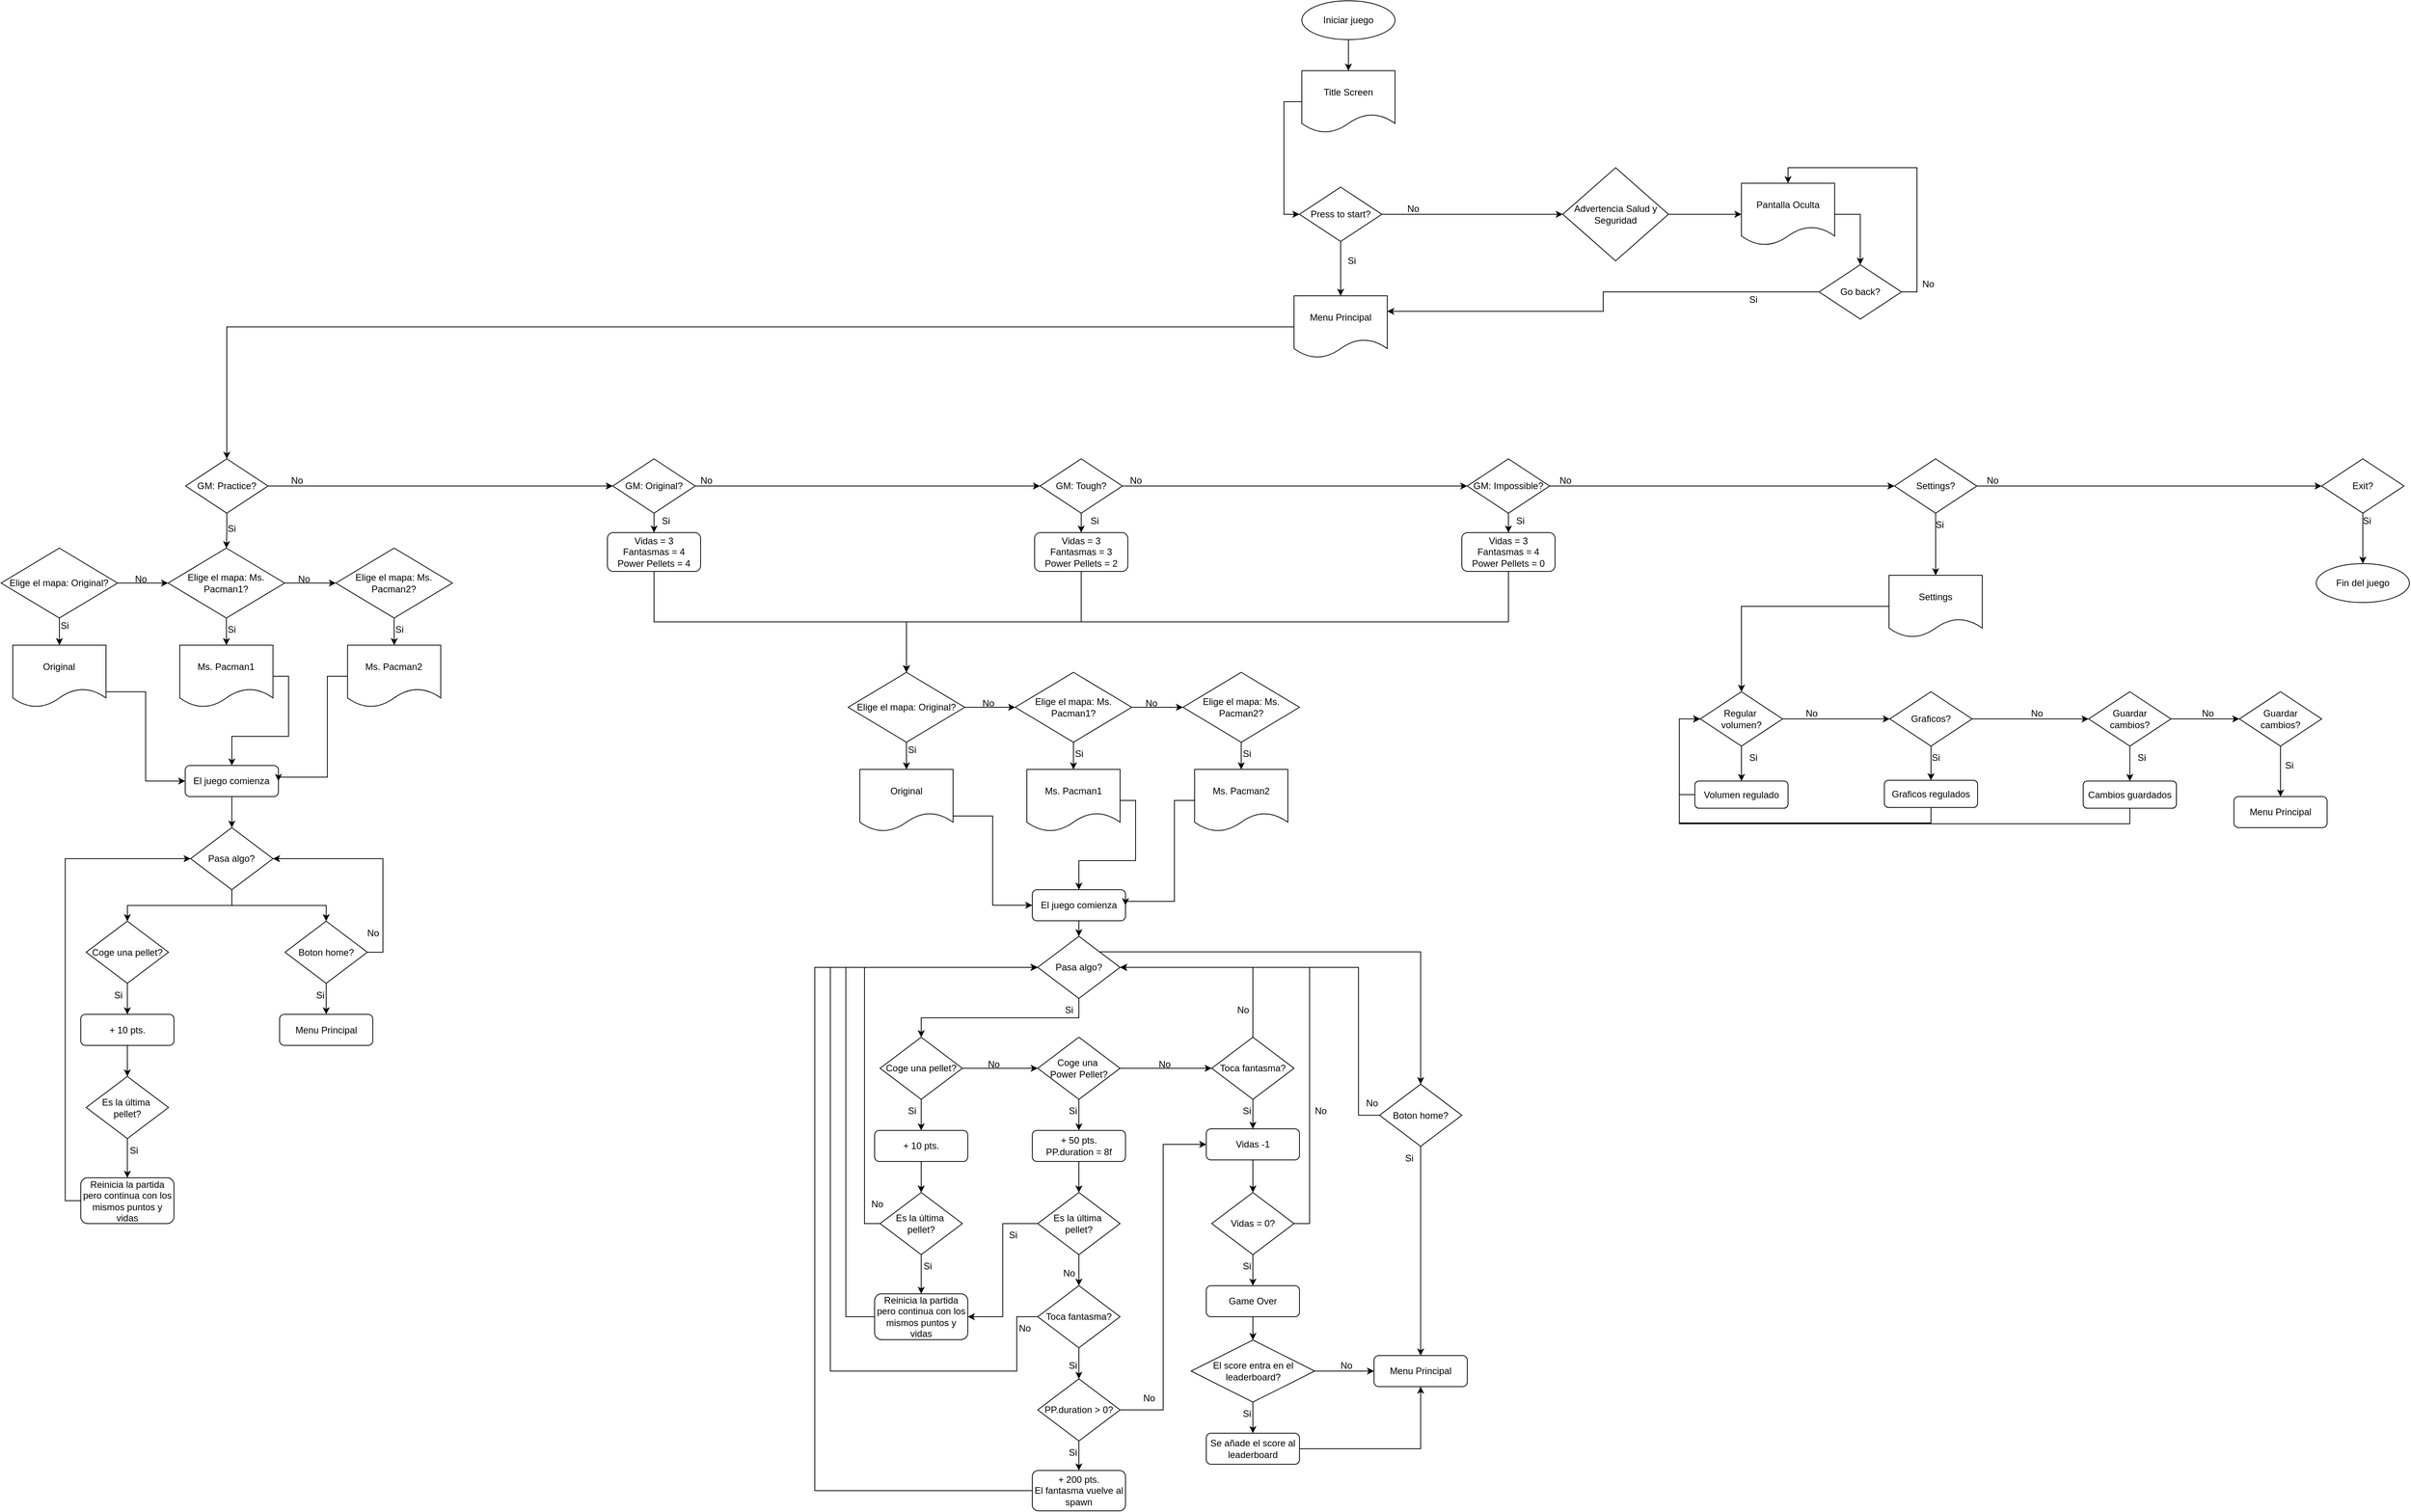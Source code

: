 <mxfile version="27.0.6">
  <diagram id="C5RBs43oDa-KdzZeNtuy" name="Page-1">
    <mxGraphModel grid="1" page="1" gridSize="10" guides="1" tooltips="1" connect="1" arrows="1" fold="1" pageScale="1" pageWidth="827" pageHeight="1169" math="0" shadow="0">
      <root>
        <mxCell id="WIyWlLk6GJQsqaUBKTNV-0" />
        <mxCell id="WIyWlLk6GJQsqaUBKTNV-1" parent="WIyWlLk6GJQsqaUBKTNV-0" />
        <mxCell id="R9lKFI36Q76Qjju8RBU0-288" style="edgeStyle=orthogonalEdgeStyle;rounded=0;orthogonalLoop=1;jettySize=auto;html=1;exitX=0.5;exitY=1;exitDx=0;exitDy=0;" edge="1" parent="WIyWlLk6GJQsqaUBKTNV-1" source="R9lKFI36Q76Qjju8RBU0-53" target="R9lKFI36Q76Qjju8RBU0-272">
          <mxGeometry relative="1" as="geometry" />
        </mxCell>
        <mxCell id="R9lKFI36Q76Qjju8RBU0-53" value="Vidas = 3&lt;div&gt;Fantasmas = 4&lt;/div&gt;&lt;div&gt;Power Pellets = 4&lt;/div&gt;" style="rounded=1;whiteSpace=wrap;html=1;fontSize=12;glass=0;strokeWidth=1;shadow=0;" vertex="1" parent="WIyWlLk6GJQsqaUBKTNV-1">
          <mxGeometry x="-540" y="815" width="120" height="50" as="geometry" />
        </mxCell>
        <mxCell id="R9lKFI36Q76Qjju8RBU0-290" style="edgeStyle=orthogonalEdgeStyle;rounded=0;orthogonalLoop=1;jettySize=auto;html=1;exitX=0.5;exitY=1;exitDx=0;exitDy=0;" edge="1" parent="WIyWlLk6GJQsqaUBKTNV-1" source="R9lKFI36Q76Qjju8RBU0-55" target="R9lKFI36Q76Qjju8RBU0-272">
          <mxGeometry relative="1" as="geometry" />
        </mxCell>
        <mxCell id="R9lKFI36Q76Qjju8RBU0-55" value="Vidas = 3&lt;div&gt;Fantasmas = 3&lt;/div&gt;&lt;div&gt;Power Pellets = 2&lt;/div&gt;" style="rounded=1;whiteSpace=wrap;html=1;fontSize=12;glass=0;strokeWidth=1;shadow=0;" vertex="1" parent="WIyWlLk6GJQsqaUBKTNV-1">
          <mxGeometry x="10" y="815" width="120" height="50" as="geometry" />
        </mxCell>
        <mxCell id="R9lKFI36Q76Qjju8RBU0-291" style="edgeStyle=orthogonalEdgeStyle;rounded=0;orthogonalLoop=1;jettySize=auto;html=1;exitX=0.5;exitY=1;exitDx=0;exitDy=0;entryX=0.5;entryY=0;entryDx=0;entryDy=0;" edge="1" parent="WIyWlLk6GJQsqaUBKTNV-1" source="R9lKFI36Q76Qjju8RBU0-57" target="R9lKFI36Q76Qjju8RBU0-272">
          <mxGeometry relative="1" as="geometry" />
        </mxCell>
        <mxCell id="R9lKFI36Q76Qjju8RBU0-57" value="Vidas = 3&lt;div&gt;Fantasmas = 4&lt;/div&gt;&lt;div&gt;Power Pellets = 0&lt;/div&gt;" style="rounded=1;whiteSpace=wrap;html=1;fontSize=12;glass=0;strokeWidth=1;shadow=0;" vertex="1" parent="WIyWlLk6GJQsqaUBKTNV-1">
          <mxGeometry x="560" y="815" width="120" height="50" as="geometry" />
        </mxCell>
        <mxCell id="R9lKFI36Q76Qjju8RBU0-68" style="edgeStyle=orthogonalEdgeStyle;rounded=0;orthogonalLoop=1;jettySize=auto;html=1;exitX=0.5;exitY=1;exitDx=0;exitDy=0;entryX=0.5;entryY=0;entryDx=0;entryDy=0;" edge="1" parent="WIyWlLk6GJQsqaUBKTNV-1" source="R9lKFI36Q76Qjju8RBU0-63" target="R9lKFI36Q76Qjju8RBU0-65">
          <mxGeometry relative="1" as="geometry" />
        </mxCell>
        <mxCell id="R9lKFI36Q76Qjju8RBU0-63" value="+ 10 pts." style="rounded=1;whiteSpace=wrap;html=1;fontSize=12;glass=0;strokeWidth=1;shadow=0;" vertex="1" parent="WIyWlLk6GJQsqaUBKTNV-1">
          <mxGeometry x="-196" y="1585" width="120" height="40" as="geometry" />
        </mxCell>
        <mxCell id="R9lKFI36Q76Qjju8RBU0-66" style="edgeStyle=orthogonalEdgeStyle;rounded=0;orthogonalLoop=1;jettySize=auto;html=1;exitX=0.5;exitY=1;exitDx=0;exitDy=0;" edge="1" parent="WIyWlLk6GJQsqaUBKTNV-1" source="R9lKFI36Q76Qjju8RBU0-64" target="R9lKFI36Q76Qjju8RBU0-63">
          <mxGeometry relative="1" as="geometry" />
        </mxCell>
        <mxCell id="R9lKFI36Q76Qjju8RBU0-203" style="edgeStyle=orthogonalEdgeStyle;rounded=0;orthogonalLoop=1;jettySize=auto;html=1;exitX=1;exitY=0.5;exitDx=0;exitDy=0;entryX=0;entryY=0.5;entryDx=0;entryDy=0;" edge="1" parent="WIyWlLk6GJQsqaUBKTNV-1" source="R9lKFI36Q76Qjju8RBU0-64" target="R9lKFI36Q76Qjju8RBU0-82">
          <mxGeometry relative="1" as="geometry" />
        </mxCell>
        <mxCell id="R9lKFI36Q76Qjju8RBU0-64" value="Coge una pellet?" style="rhombus;whiteSpace=wrap;html=1;" vertex="1" parent="WIyWlLk6GJQsqaUBKTNV-1">
          <mxGeometry x="-189" y="1465" width="106" height="80" as="geometry" />
        </mxCell>
        <mxCell id="R9lKFI36Q76Qjju8RBU0-150" style="edgeStyle=orthogonalEdgeStyle;rounded=0;orthogonalLoop=1;jettySize=auto;html=1;exitX=0;exitY=0.5;exitDx=0;exitDy=0;entryX=0;entryY=0.5;entryDx=0;entryDy=0;" edge="1" parent="WIyWlLk6GJQsqaUBKTNV-1" source="R9lKFI36Q76Qjju8RBU0-65" target="R9lKFI36Q76Qjju8RBU0-144">
          <mxGeometry relative="1" as="geometry" />
        </mxCell>
        <mxCell id="R9lKFI36Q76Qjju8RBU0-154" style="edgeStyle=orthogonalEdgeStyle;rounded=0;orthogonalLoop=1;jettySize=auto;html=1;exitX=0.5;exitY=1;exitDx=0;exitDy=0;entryX=0.5;entryY=0;entryDx=0;entryDy=0;" edge="1" parent="WIyWlLk6GJQsqaUBKTNV-1" source="R9lKFI36Q76Qjju8RBU0-65" target="R9lKFI36Q76Qjju8RBU0-153">
          <mxGeometry relative="1" as="geometry" />
        </mxCell>
        <mxCell id="R9lKFI36Q76Qjju8RBU0-65" value="Es la última&amp;nbsp;&lt;div&gt;pellet?&lt;/div&gt;" style="rhombus;whiteSpace=wrap;html=1;" vertex="1" parent="WIyWlLk6GJQsqaUBKTNV-1">
          <mxGeometry x="-189" y="1665" width="106" height="80" as="geometry" />
        </mxCell>
        <mxCell id="R9lKFI36Q76Qjju8RBU0-67" value="Si" style="text;html=1;align=center;verticalAlign=middle;resizable=0;points=[];autosize=1;strokeColor=none;fillColor=none;" vertex="1" parent="WIyWlLk6GJQsqaUBKTNV-1">
          <mxGeometry x="-163" y="1545" width="30" height="30" as="geometry" />
        </mxCell>
        <mxCell id="R9lKFI36Q76Qjju8RBU0-70" value="No" style="text;html=1;align=center;verticalAlign=middle;resizable=0;points=[];autosize=1;strokeColor=none;fillColor=none;" vertex="1" parent="WIyWlLk6GJQsqaUBKTNV-1">
          <mxGeometry x="-213" y="1665" width="40" height="30" as="geometry" />
        </mxCell>
        <mxCell id="R9lKFI36Q76Qjju8RBU0-74" style="edgeStyle=orthogonalEdgeStyle;rounded=0;orthogonalLoop=1;jettySize=auto;html=1;exitX=0.5;exitY=1;exitDx=0;exitDy=0;entryX=0.5;entryY=0;entryDx=0;entryDy=0;" edge="1" parent="WIyWlLk6GJQsqaUBKTNV-1" source="R9lKFI36Q76Qjju8RBU0-71" target="R9lKFI36Q76Qjju8RBU0-72">
          <mxGeometry relative="1" as="geometry" />
        </mxCell>
        <mxCell id="R9lKFI36Q76Qjju8RBU0-206" style="edgeStyle=orthogonalEdgeStyle;rounded=0;orthogonalLoop=1;jettySize=auto;html=1;exitX=0.5;exitY=0;exitDx=0;exitDy=0;entryX=1;entryY=0.5;entryDx=0;entryDy=0;" edge="1" parent="WIyWlLk6GJQsqaUBKTNV-1" source="R9lKFI36Q76Qjju8RBU0-71" target="R9lKFI36Q76Qjju8RBU0-144">
          <mxGeometry relative="1" as="geometry" />
        </mxCell>
        <mxCell id="R9lKFI36Q76Qjju8RBU0-71" value="Toca fantasma?" style="rhombus;whiteSpace=wrap;html=1;" vertex="1" parent="WIyWlLk6GJQsqaUBKTNV-1">
          <mxGeometry x="238" y="1465" width="106" height="80" as="geometry" />
        </mxCell>
        <mxCell id="R9lKFI36Q76Qjju8RBU0-75" style="edgeStyle=orthogonalEdgeStyle;rounded=0;orthogonalLoop=1;jettySize=auto;html=1;exitX=0.5;exitY=1;exitDx=0;exitDy=0;" edge="1" parent="WIyWlLk6GJQsqaUBKTNV-1" source="R9lKFI36Q76Qjju8RBU0-72" target="R9lKFI36Q76Qjju8RBU0-73">
          <mxGeometry relative="1" as="geometry" />
        </mxCell>
        <mxCell id="R9lKFI36Q76Qjju8RBU0-72" value="Vidas -1" style="rounded=1;whiteSpace=wrap;html=1;fontSize=12;glass=0;strokeWidth=1;shadow=0;" vertex="1" parent="WIyWlLk6GJQsqaUBKTNV-1">
          <mxGeometry x="231" y="1583" width="120" height="40" as="geometry" />
        </mxCell>
        <mxCell id="R9lKFI36Q76Qjju8RBU0-79" style="edgeStyle=orthogonalEdgeStyle;rounded=0;orthogonalLoop=1;jettySize=auto;html=1;exitX=0.5;exitY=1;exitDx=0;exitDy=0;entryX=0.5;entryY=0;entryDx=0;entryDy=0;" edge="1" parent="WIyWlLk6GJQsqaUBKTNV-1" source="R9lKFI36Q76Qjju8RBU0-73" target="R9lKFI36Q76Qjju8RBU0-78">
          <mxGeometry relative="1" as="geometry" />
        </mxCell>
        <mxCell id="R9lKFI36Q76Qjju8RBU0-151" style="edgeStyle=orthogonalEdgeStyle;rounded=0;orthogonalLoop=1;jettySize=auto;html=1;exitX=1;exitY=0.5;exitDx=0;exitDy=0;entryX=1;entryY=0.5;entryDx=0;entryDy=0;" edge="1" parent="WIyWlLk6GJQsqaUBKTNV-1" source="R9lKFI36Q76Qjju8RBU0-73" target="R9lKFI36Q76Qjju8RBU0-144">
          <mxGeometry relative="1" as="geometry" />
        </mxCell>
        <mxCell id="R9lKFI36Q76Qjju8RBU0-73" value="Vidas = 0?" style="rhombus;whiteSpace=wrap;html=1;" vertex="1" parent="WIyWlLk6GJQsqaUBKTNV-1">
          <mxGeometry x="238" y="1665" width="106" height="80" as="geometry" />
        </mxCell>
        <mxCell id="R9lKFI36Q76Qjju8RBU0-121" style="edgeStyle=orthogonalEdgeStyle;rounded=0;orthogonalLoop=1;jettySize=auto;html=1;exitX=0.5;exitY=1;exitDx=0;exitDy=0;" edge="1" parent="WIyWlLk6GJQsqaUBKTNV-1" source="R9lKFI36Q76Qjju8RBU0-78" target="R9lKFI36Q76Qjju8RBU0-120">
          <mxGeometry relative="1" as="geometry" />
        </mxCell>
        <mxCell id="R9lKFI36Q76Qjju8RBU0-78" value="Game Over" style="rounded=1;whiteSpace=wrap;html=1;fontSize=12;glass=0;strokeWidth=1;shadow=0;" vertex="1" parent="WIyWlLk6GJQsqaUBKTNV-1">
          <mxGeometry x="231" y="1785" width="120" height="40" as="geometry" />
        </mxCell>
        <mxCell id="R9lKFI36Q76Qjju8RBU0-80" value="Si" style="text;html=1;align=center;verticalAlign=middle;resizable=0;points=[];autosize=1;strokeColor=none;fillColor=none;" vertex="1" parent="WIyWlLk6GJQsqaUBKTNV-1">
          <mxGeometry x="268" y="1545" width="30" height="30" as="geometry" />
        </mxCell>
        <mxCell id="R9lKFI36Q76Qjju8RBU0-81" value="Si" style="text;html=1;align=center;verticalAlign=middle;resizable=0;points=[];autosize=1;strokeColor=none;fillColor=none;" vertex="1" parent="WIyWlLk6GJQsqaUBKTNV-1">
          <mxGeometry x="268" y="1745" width="30" height="30" as="geometry" />
        </mxCell>
        <mxCell id="R9lKFI36Q76Qjju8RBU0-85" style="edgeStyle=orthogonalEdgeStyle;rounded=0;orthogonalLoop=1;jettySize=auto;html=1;exitX=0.5;exitY=1;exitDx=0;exitDy=0;" edge="1" parent="WIyWlLk6GJQsqaUBKTNV-1" source="R9lKFI36Q76Qjju8RBU0-82" target="R9lKFI36Q76Qjju8RBU0-84">
          <mxGeometry relative="1" as="geometry" />
        </mxCell>
        <mxCell id="R9lKFI36Q76Qjju8RBU0-205" style="edgeStyle=orthogonalEdgeStyle;rounded=0;orthogonalLoop=1;jettySize=auto;html=1;exitX=1;exitY=0.5;exitDx=0;exitDy=0;" edge="1" parent="WIyWlLk6GJQsqaUBKTNV-1" source="R9lKFI36Q76Qjju8RBU0-82" target="R9lKFI36Q76Qjju8RBU0-71">
          <mxGeometry relative="1" as="geometry" />
        </mxCell>
        <mxCell id="R9lKFI36Q76Qjju8RBU0-82" value="Coge una&amp;nbsp;&lt;div&gt;Power Pellet?&lt;/div&gt;" style="rhombus;whiteSpace=wrap;html=1;" vertex="1" parent="WIyWlLk6GJQsqaUBKTNV-1">
          <mxGeometry x="14" y="1465" width="106" height="80" as="geometry" />
        </mxCell>
        <mxCell id="R9lKFI36Q76Qjju8RBU0-83" value="Si" style="text;html=1;align=center;verticalAlign=middle;resizable=0;points=[];autosize=1;strokeColor=none;fillColor=none;" vertex="1" parent="WIyWlLk6GJQsqaUBKTNV-1">
          <mxGeometry x="44" y="1545" width="30" height="30" as="geometry" />
        </mxCell>
        <mxCell id="R9lKFI36Q76Qjju8RBU0-137" style="edgeStyle=orthogonalEdgeStyle;rounded=0;orthogonalLoop=1;jettySize=auto;html=1;exitX=0.5;exitY=1;exitDx=0;exitDy=0;" edge="1" parent="WIyWlLk6GJQsqaUBKTNV-1" source="R9lKFI36Q76Qjju8RBU0-84" target="R9lKFI36Q76Qjju8RBU0-136">
          <mxGeometry relative="1" as="geometry" />
        </mxCell>
        <mxCell id="R9lKFI36Q76Qjju8RBU0-84" value="+ 50 pts.&lt;div&gt;PP.duration = 8f&lt;/div&gt;" style="rounded=1;whiteSpace=wrap;html=1;fontSize=12;glass=0;strokeWidth=1;shadow=0;" vertex="1" parent="WIyWlLk6GJQsqaUBKTNV-1">
          <mxGeometry x="7" y="1585" width="120" height="40" as="geometry" />
        </mxCell>
        <mxCell id="R9lKFI36Q76Qjju8RBU0-95" style="edgeStyle=orthogonalEdgeStyle;rounded=0;orthogonalLoop=1;jettySize=auto;html=1;exitX=0.5;exitY=1;exitDx=0;exitDy=0;entryX=0.5;entryY=0;entryDx=0;entryDy=0;" edge="1" parent="WIyWlLk6GJQsqaUBKTNV-1" source="R9lKFI36Q76Qjju8RBU0-89" target="R9lKFI36Q76Qjju8RBU0-94">
          <mxGeometry relative="1" as="geometry" />
        </mxCell>
        <mxCell id="R9lKFI36Q76Qjju8RBU0-160" style="edgeStyle=orthogonalEdgeStyle;rounded=0;orthogonalLoop=1;jettySize=auto;html=1;exitX=0;exitY=0.5;exitDx=0;exitDy=0;entryX=0;entryY=0.5;entryDx=0;entryDy=0;" edge="1" parent="WIyWlLk6GJQsqaUBKTNV-1" source="R9lKFI36Q76Qjju8RBU0-89" target="R9lKFI36Q76Qjju8RBU0-144">
          <mxGeometry relative="1" as="geometry">
            <Array as="points">
              <mxPoint x="-13" y="1825" />
              <mxPoint x="-13" y="1895" />
              <mxPoint x="-253" y="1895" />
              <mxPoint x="-253" y="1375" />
            </Array>
          </mxGeometry>
        </mxCell>
        <mxCell id="R9lKFI36Q76Qjju8RBU0-89" value="Toca fantasma?" style="rhombus;whiteSpace=wrap;html=1;" vertex="1" parent="WIyWlLk6GJQsqaUBKTNV-1">
          <mxGeometry x="14" y="1785" width="106" height="80" as="geometry" />
        </mxCell>
        <mxCell id="R9lKFI36Q76Qjju8RBU0-128" style="edgeStyle=orthogonalEdgeStyle;rounded=0;orthogonalLoop=1;jettySize=auto;html=1;exitX=1;exitY=0.5;exitDx=0;exitDy=0;entryX=0;entryY=0.5;entryDx=0;entryDy=0;" edge="1" parent="WIyWlLk6GJQsqaUBKTNV-1" source="R9lKFI36Q76Qjju8RBU0-94" target="R9lKFI36Q76Qjju8RBU0-72">
          <mxGeometry relative="1" as="geometry" />
        </mxCell>
        <mxCell id="R9lKFI36Q76Qjju8RBU0-132" style="edgeStyle=orthogonalEdgeStyle;rounded=0;orthogonalLoop=1;jettySize=auto;html=1;exitX=0.5;exitY=1;exitDx=0;exitDy=0;" edge="1" parent="WIyWlLk6GJQsqaUBKTNV-1" source="R9lKFI36Q76Qjju8RBU0-94" target="R9lKFI36Q76Qjju8RBU0-131">
          <mxGeometry relative="1" as="geometry" />
        </mxCell>
        <mxCell id="R9lKFI36Q76Qjju8RBU0-94" value="PP.duration &amp;gt; 0?" style="rhombus;whiteSpace=wrap;html=1;" vertex="1" parent="WIyWlLk6GJQsqaUBKTNV-1">
          <mxGeometry x="14" y="1905" width="106" height="80" as="geometry" />
        </mxCell>
        <mxCell id="R9lKFI36Q76Qjju8RBU0-113" value="No" style="text;html=1;align=center;verticalAlign=middle;resizable=0;points=[];autosize=1;strokeColor=none;fillColor=none;" vertex="1" parent="WIyWlLk6GJQsqaUBKTNV-1">
          <mxGeometry x="137" y="1915" width="40" height="30" as="geometry" />
        </mxCell>
        <mxCell id="R9lKFI36Q76Qjju8RBU0-115" value="No" style="text;html=1;align=center;verticalAlign=middle;resizable=0;points=[];autosize=1;strokeColor=none;fillColor=none;" vertex="1" parent="WIyWlLk6GJQsqaUBKTNV-1">
          <mxGeometry x="358" y="1545" width="40" height="30" as="geometry" />
        </mxCell>
        <mxCell id="R9lKFI36Q76Qjju8RBU0-180" style="edgeStyle=orthogonalEdgeStyle;rounded=0;orthogonalLoop=1;jettySize=auto;html=1;exitX=0.5;exitY=1;exitDx=0;exitDy=0;entryX=0.5;entryY=0;entryDx=0;entryDy=0;" edge="1" parent="WIyWlLk6GJQsqaUBKTNV-1" source="R9lKFI36Q76Qjju8RBU0-120" target="R9lKFI36Q76Qjju8RBU0-179">
          <mxGeometry relative="1" as="geometry" />
        </mxCell>
        <mxCell id="R9lKFI36Q76Qjju8RBU0-181" style="edgeStyle=orthogonalEdgeStyle;rounded=0;orthogonalLoop=1;jettySize=auto;html=1;exitX=1;exitY=0.5;exitDx=0;exitDy=0;" edge="1" parent="WIyWlLk6GJQsqaUBKTNV-1" source="R9lKFI36Q76Qjju8RBU0-120" target="R9lKFI36Q76Qjju8RBU0-178">
          <mxGeometry relative="1" as="geometry" />
        </mxCell>
        <mxCell id="R9lKFI36Q76Qjju8RBU0-120" value="El score entra en el leaderboard?" style="rhombus;whiteSpace=wrap;html=1;" vertex="1" parent="WIyWlLk6GJQsqaUBKTNV-1">
          <mxGeometry x="211.5" y="1855" width="159" height="80" as="geometry" />
        </mxCell>
        <mxCell id="R9lKFI36Q76Qjju8RBU0-124" value="Si" style="text;html=1;align=center;verticalAlign=middle;resizable=0;points=[];autosize=1;strokeColor=none;fillColor=none;" vertex="1" parent="WIyWlLk6GJQsqaUBKTNV-1">
          <mxGeometry x="268" y="1935" width="30" height="30" as="geometry" />
        </mxCell>
        <mxCell id="R9lKFI36Q76Qjju8RBU0-126" value="No" style="text;html=1;align=center;verticalAlign=middle;resizable=0;points=[];autosize=1;strokeColor=none;fillColor=none;" vertex="1" parent="WIyWlLk6GJQsqaUBKTNV-1">
          <mxGeometry x="390.5" y="1873" width="40" height="30" as="geometry" />
        </mxCell>
        <mxCell id="R9lKFI36Q76Qjju8RBU0-162" style="edgeStyle=orthogonalEdgeStyle;rounded=0;orthogonalLoop=1;jettySize=auto;html=1;exitX=0;exitY=0.5;exitDx=0;exitDy=0;entryX=0;entryY=0.5;entryDx=0;entryDy=0;" edge="1" parent="WIyWlLk6GJQsqaUBKTNV-1" source="R9lKFI36Q76Qjju8RBU0-131" target="R9lKFI36Q76Qjju8RBU0-144">
          <mxGeometry relative="1" as="geometry">
            <Array as="points">
              <mxPoint x="-273" y="2049" />
              <mxPoint x="-273" y="1375" />
            </Array>
          </mxGeometry>
        </mxCell>
        <mxCell id="R9lKFI36Q76Qjju8RBU0-131" value="+ 200 pts.&lt;div&gt;El fantasma vuelve al spawn&lt;/div&gt;" style="rounded=1;whiteSpace=wrap;html=1;fontSize=12;glass=0;strokeWidth=1;shadow=0;" vertex="1" parent="WIyWlLk6GJQsqaUBKTNV-1">
          <mxGeometry x="7" y="2023" width="120" height="52" as="geometry" />
        </mxCell>
        <mxCell id="R9lKFI36Q76Qjju8RBU0-133" value="Si" style="text;html=1;align=center;verticalAlign=middle;resizable=0;points=[];autosize=1;strokeColor=none;fillColor=none;" vertex="1" parent="WIyWlLk6GJQsqaUBKTNV-1">
          <mxGeometry x="44" y="1985" width="30" height="30" as="geometry" />
        </mxCell>
        <mxCell id="R9lKFI36Q76Qjju8RBU0-138" style="edgeStyle=orthogonalEdgeStyle;rounded=0;orthogonalLoop=1;jettySize=auto;html=1;exitX=0.5;exitY=1;exitDx=0;exitDy=0;entryX=0.5;entryY=0;entryDx=0;entryDy=0;" edge="1" parent="WIyWlLk6GJQsqaUBKTNV-1" source="R9lKFI36Q76Qjju8RBU0-136" target="R9lKFI36Q76Qjju8RBU0-89">
          <mxGeometry relative="1" as="geometry" />
        </mxCell>
        <mxCell id="R9lKFI36Q76Qjju8RBU0-158" style="edgeStyle=orthogonalEdgeStyle;rounded=0;orthogonalLoop=1;jettySize=auto;html=1;exitX=0;exitY=0.5;exitDx=0;exitDy=0;entryX=1;entryY=0.5;entryDx=0;entryDy=0;" edge="1" parent="WIyWlLk6GJQsqaUBKTNV-1" source="R9lKFI36Q76Qjju8RBU0-136" target="R9lKFI36Q76Qjju8RBU0-153">
          <mxGeometry relative="1" as="geometry" />
        </mxCell>
        <mxCell id="R9lKFI36Q76Qjju8RBU0-136" value="Es la última&amp;nbsp;&lt;div&gt;pellet?&lt;/div&gt;" style="rhombus;whiteSpace=wrap;html=1;" vertex="1" parent="WIyWlLk6GJQsqaUBKTNV-1">
          <mxGeometry x="14" y="1665" width="106" height="80" as="geometry" />
        </mxCell>
        <mxCell id="R9lKFI36Q76Qjju8RBU0-139" value="No" style="text;html=1;align=center;verticalAlign=middle;resizable=0;points=[];autosize=1;strokeColor=none;fillColor=none;" vertex="1" parent="WIyWlLk6GJQsqaUBKTNV-1">
          <mxGeometry x="34" y="1754" width="40" height="30" as="geometry" />
        </mxCell>
        <mxCell id="R9lKFI36Q76Qjju8RBU0-140" value="Si" style="text;html=1;align=center;verticalAlign=middle;resizable=0;points=[];autosize=1;strokeColor=none;fillColor=none;" vertex="1" parent="WIyWlLk6GJQsqaUBKTNV-1">
          <mxGeometry x="44" y="1873" width="30" height="30" as="geometry" />
        </mxCell>
        <mxCell id="R9lKFI36Q76Qjju8RBU0-148" style="edgeStyle=orthogonalEdgeStyle;rounded=0;orthogonalLoop=1;jettySize=auto;html=1;exitX=0.5;exitY=1;exitDx=0;exitDy=0;entryX=0.5;entryY=0;entryDx=0;entryDy=0;" edge="1" parent="WIyWlLk6GJQsqaUBKTNV-1" source="R9lKFI36Q76Qjju8RBU0-144" target="R9lKFI36Q76Qjju8RBU0-64">
          <mxGeometry relative="1" as="geometry" />
        </mxCell>
        <mxCell id="R9lKFI36Q76Qjju8RBU0-177" style="edgeStyle=orthogonalEdgeStyle;rounded=0;orthogonalLoop=1;jettySize=auto;html=1;exitX=1;exitY=0;exitDx=0;exitDy=0;entryX=0.5;entryY=0;entryDx=0;entryDy=0;" edge="1" parent="WIyWlLk6GJQsqaUBKTNV-1" source="R9lKFI36Q76Qjju8RBU0-144" target="R9lKFI36Q76Qjju8RBU0-176">
          <mxGeometry relative="1" as="geometry" />
        </mxCell>
        <mxCell id="R9lKFI36Q76Qjju8RBU0-144" value="Pasa algo?" style="rhombus;whiteSpace=wrap;html=1;" vertex="1" parent="WIyWlLk6GJQsqaUBKTNV-1">
          <mxGeometry x="14" y="1335" width="106" height="80" as="geometry" />
        </mxCell>
        <mxCell id="R9lKFI36Q76Qjju8RBU0-149" value="Si" style="text;html=1;align=center;verticalAlign=middle;resizable=0;points=[];autosize=1;strokeColor=none;fillColor=none;" vertex="1" parent="WIyWlLk6GJQsqaUBKTNV-1">
          <mxGeometry x="39" y="1415" width="30" height="30" as="geometry" />
        </mxCell>
        <mxCell id="R9lKFI36Q76Qjju8RBU0-159" style="edgeStyle=orthogonalEdgeStyle;rounded=0;orthogonalLoop=1;jettySize=auto;html=1;exitX=0;exitY=0.5;exitDx=0;exitDy=0;entryX=0;entryY=0.5;entryDx=0;entryDy=0;" edge="1" parent="WIyWlLk6GJQsqaUBKTNV-1" source="R9lKFI36Q76Qjju8RBU0-153" target="R9lKFI36Q76Qjju8RBU0-144">
          <mxGeometry relative="1" as="geometry">
            <Array as="points">
              <mxPoint x="-233" y="1825" />
              <mxPoint x="-233" y="1375" />
            </Array>
          </mxGeometry>
        </mxCell>
        <mxCell id="R9lKFI36Q76Qjju8RBU0-153" value="Reinicia la partida pero continua con los mismos puntos y vidas" style="rounded=1;whiteSpace=wrap;html=1;fontSize=12;glass=0;strokeWidth=1;shadow=0;" vertex="1" parent="WIyWlLk6GJQsqaUBKTNV-1">
          <mxGeometry x="-196" y="1795.5" width="120" height="59" as="geometry" />
        </mxCell>
        <mxCell id="R9lKFI36Q76Qjju8RBU0-155" value="Si" style="text;html=1;align=center;verticalAlign=middle;resizable=0;points=[];autosize=1;strokeColor=none;fillColor=none;" vertex="1" parent="WIyWlLk6GJQsqaUBKTNV-1">
          <mxGeometry x="-143" y="1745" width="30" height="30" as="geometry" />
        </mxCell>
        <mxCell id="R9lKFI36Q76Qjju8RBU0-157" value="Si" style="text;html=1;align=center;verticalAlign=middle;resizable=0;points=[];autosize=1;strokeColor=none;fillColor=none;" vertex="1" parent="WIyWlLk6GJQsqaUBKTNV-1">
          <mxGeometry x="-33" y="1705" width="30" height="30" as="geometry" />
        </mxCell>
        <mxCell id="R9lKFI36Q76Qjju8RBU0-161" value="No" style="text;html=1;align=center;verticalAlign=middle;resizable=0;points=[];autosize=1;strokeColor=none;fillColor=none;" vertex="1" parent="WIyWlLk6GJQsqaUBKTNV-1">
          <mxGeometry x="-23" y="1825" width="40" height="30" as="geometry" />
        </mxCell>
        <mxCell id="R9lKFI36Q76Qjju8RBU0-163" style="edgeStyle=orthogonalEdgeStyle;rounded=0;orthogonalLoop=1;jettySize=auto;html=1;exitX=0.5;exitY=1;exitDx=0;exitDy=0;entryX=0.5;entryY=0;entryDx=0;entryDy=0;" edge="1" parent="WIyWlLk6GJQsqaUBKTNV-1" source="R9lKFI36Q76Qjju8RBU0-164" target="R9lKFI36Q76Qjju8RBU0-168">
          <mxGeometry relative="1" as="geometry" />
        </mxCell>
        <mxCell id="R9lKFI36Q76Qjju8RBU0-164" value="+ 10 pts." style="rounded=1;whiteSpace=wrap;html=1;fontSize=12;glass=0;strokeWidth=1;shadow=0;" vertex="1" parent="WIyWlLk6GJQsqaUBKTNV-1">
          <mxGeometry x="-1218.05" y="1435.5" width="120" height="40" as="geometry" />
        </mxCell>
        <mxCell id="R9lKFI36Q76Qjju8RBU0-165" style="edgeStyle=orthogonalEdgeStyle;rounded=0;orthogonalLoop=1;jettySize=auto;html=1;exitX=0.5;exitY=1;exitDx=0;exitDy=0;" edge="1" parent="WIyWlLk6GJQsqaUBKTNV-1" source="R9lKFI36Q76Qjju8RBU0-166" target="R9lKFI36Q76Qjju8RBU0-164">
          <mxGeometry relative="1" as="geometry" />
        </mxCell>
        <mxCell id="R9lKFI36Q76Qjju8RBU0-166" value="Coge una pellet?" style="rhombus;whiteSpace=wrap;html=1;" vertex="1" parent="WIyWlLk6GJQsqaUBKTNV-1">
          <mxGeometry x="-1211.05" y="1315.5" width="106" height="80" as="geometry" />
        </mxCell>
        <mxCell id="R9lKFI36Q76Qjju8RBU0-167" style="edgeStyle=orthogonalEdgeStyle;rounded=0;orthogonalLoop=1;jettySize=auto;html=1;exitX=0.5;exitY=1;exitDx=0;exitDy=0;entryX=0.5;entryY=0;entryDx=0;entryDy=0;" edge="1" parent="WIyWlLk6GJQsqaUBKTNV-1" source="R9lKFI36Q76Qjju8RBU0-168" target="R9lKFI36Q76Qjju8RBU0-171">
          <mxGeometry relative="1" as="geometry" />
        </mxCell>
        <mxCell id="R9lKFI36Q76Qjju8RBU0-168" value="Es la última&amp;nbsp;&lt;div&gt;pellet?&lt;/div&gt;" style="rhombus;whiteSpace=wrap;html=1;" vertex="1" parent="WIyWlLk6GJQsqaUBKTNV-1">
          <mxGeometry x="-1211.05" y="1515.5" width="106" height="80" as="geometry" />
        </mxCell>
        <mxCell id="R9lKFI36Q76Qjju8RBU0-169" value="Si" style="text;html=1;align=center;verticalAlign=middle;resizable=0;points=[];autosize=1;strokeColor=none;fillColor=none;" vertex="1" parent="WIyWlLk6GJQsqaUBKTNV-1">
          <mxGeometry x="-1185.05" y="1395.5" width="30" height="30" as="geometry" />
        </mxCell>
        <mxCell id="R9lKFI36Q76Qjju8RBU0-192" style="edgeStyle=orthogonalEdgeStyle;rounded=0;orthogonalLoop=1;jettySize=auto;html=1;exitX=0;exitY=0.5;exitDx=0;exitDy=0;entryX=0;entryY=0.5;entryDx=0;entryDy=0;" edge="1" parent="WIyWlLk6GJQsqaUBKTNV-1" source="R9lKFI36Q76Qjju8RBU0-171" target="R9lKFI36Q76Qjju8RBU0-187">
          <mxGeometry relative="1" as="geometry" />
        </mxCell>
        <mxCell id="R9lKFI36Q76Qjju8RBU0-171" value="Reinicia la partida pero continua con los mismos puntos y vidas" style="rounded=1;whiteSpace=wrap;html=1;fontSize=12;glass=0;strokeWidth=1;shadow=0;" vertex="1" parent="WIyWlLk6GJQsqaUBKTNV-1">
          <mxGeometry x="-1218.05" y="1646" width="120" height="59" as="geometry" />
        </mxCell>
        <mxCell id="R9lKFI36Q76Qjju8RBU0-172" value="Si" style="text;html=1;align=center;verticalAlign=middle;resizable=0;points=[];autosize=1;strokeColor=none;fillColor=none;" vertex="1" parent="WIyWlLk6GJQsqaUBKTNV-1">
          <mxGeometry x="-1165.05" y="1595.5" width="30" height="30" as="geometry" />
        </mxCell>
        <mxCell id="R9lKFI36Q76Qjju8RBU0-183" style="edgeStyle=orthogonalEdgeStyle;rounded=0;orthogonalLoop=1;jettySize=auto;html=1;exitX=0.5;exitY=1;exitDx=0;exitDy=0;" edge="1" parent="WIyWlLk6GJQsqaUBKTNV-1" source="R9lKFI36Q76Qjju8RBU0-176" target="R9lKFI36Q76Qjju8RBU0-178">
          <mxGeometry relative="1" as="geometry" />
        </mxCell>
        <mxCell id="R9lKFI36Q76Qjju8RBU0-186" style="edgeStyle=orthogonalEdgeStyle;rounded=0;orthogonalLoop=1;jettySize=auto;html=1;exitX=0;exitY=0.5;exitDx=0;exitDy=0;entryX=1;entryY=0.5;entryDx=0;entryDy=0;" edge="1" parent="WIyWlLk6GJQsqaUBKTNV-1" source="R9lKFI36Q76Qjju8RBU0-176" target="R9lKFI36Q76Qjju8RBU0-144">
          <mxGeometry relative="1" as="geometry">
            <Array as="points">
              <mxPoint x="427" y="1565" />
              <mxPoint x="427" y="1375" />
            </Array>
          </mxGeometry>
        </mxCell>
        <mxCell id="R9lKFI36Q76Qjju8RBU0-176" value="Boton home?" style="rhombus;whiteSpace=wrap;html=1;" vertex="1" parent="WIyWlLk6GJQsqaUBKTNV-1">
          <mxGeometry x="454" y="1525.5" width="106" height="80" as="geometry" />
        </mxCell>
        <mxCell id="R9lKFI36Q76Qjju8RBU0-178" value="Menu Principal" style="rounded=1;whiteSpace=wrap;html=1;fontSize=12;glass=0;strokeWidth=1;shadow=0;" vertex="1" parent="WIyWlLk6GJQsqaUBKTNV-1">
          <mxGeometry x="447" y="1875" width="120" height="40" as="geometry" />
        </mxCell>
        <mxCell id="R9lKFI36Q76Qjju8RBU0-182" style="edgeStyle=orthogonalEdgeStyle;rounded=0;orthogonalLoop=1;jettySize=auto;html=1;exitX=1;exitY=0.5;exitDx=0;exitDy=0;" edge="1" parent="WIyWlLk6GJQsqaUBKTNV-1" source="R9lKFI36Q76Qjju8RBU0-179" target="R9lKFI36Q76Qjju8RBU0-178">
          <mxGeometry relative="1" as="geometry" />
        </mxCell>
        <mxCell id="R9lKFI36Q76Qjju8RBU0-179" value="Se añade el score al leaderboard" style="rounded=1;whiteSpace=wrap;html=1;fontSize=12;glass=0;strokeWidth=1;shadow=0;" vertex="1" parent="WIyWlLk6GJQsqaUBKTNV-1">
          <mxGeometry x="231" y="1975" width="120" height="40" as="geometry" />
        </mxCell>
        <mxCell id="R9lKFI36Q76Qjju8RBU0-184" value="Si" style="text;html=1;align=center;verticalAlign=middle;resizable=0;points=[];autosize=1;strokeColor=none;fillColor=none;" vertex="1" parent="WIyWlLk6GJQsqaUBKTNV-1">
          <mxGeometry x="477" y="1605.5" width="30" height="30" as="geometry" />
        </mxCell>
        <mxCell id="R9lKFI36Q76Qjju8RBU0-185" value="No" style="text;html=1;align=center;verticalAlign=middle;resizable=0;points=[];autosize=1;strokeColor=none;fillColor=none;" vertex="1" parent="WIyWlLk6GJQsqaUBKTNV-1">
          <mxGeometry x="424" y="1535" width="40" height="30" as="geometry" />
        </mxCell>
        <mxCell id="R9lKFI36Q76Qjju8RBU0-189" style="edgeStyle=orthogonalEdgeStyle;rounded=0;orthogonalLoop=1;jettySize=auto;html=1;exitX=0.5;exitY=1;exitDx=0;exitDy=0;" edge="1" parent="WIyWlLk6GJQsqaUBKTNV-1" source="R9lKFI36Q76Qjju8RBU0-187" target="R9lKFI36Q76Qjju8RBU0-166">
          <mxGeometry relative="1" as="geometry" />
        </mxCell>
        <mxCell id="R9lKFI36Q76Qjju8RBU0-191" style="edgeStyle=orthogonalEdgeStyle;rounded=0;orthogonalLoop=1;jettySize=auto;html=1;exitX=0.5;exitY=1;exitDx=0;exitDy=0;entryX=0.5;entryY=0;entryDx=0;entryDy=0;" edge="1" parent="WIyWlLk6GJQsqaUBKTNV-1" source="R9lKFI36Q76Qjju8RBU0-187" target="R9lKFI36Q76Qjju8RBU0-190">
          <mxGeometry relative="1" as="geometry" />
        </mxCell>
        <mxCell id="R9lKFI36Q76Qjju8RBU0-187" value="Pasa algo?" style="rhombus;whiteSpace=wrap;html=1;" vertex="1" parent="WIyWlLk6GJQsqaUBKTNV-1">
          <mxGeometry x="-1076.55" y="1195" width="106" height="80" as="geometry" />
        </mxCell>
        <mxCell id="R9lKFI36Q76Qjju8RBU0-199" style="edgeStyle=orthogonalEdgeStyle;rounded=0;orthogonalLoop=1;jettySize=auto;html=1;exitX=0.5;exitY=1;exitDx=0;exitDy=0;entryX=0.5;entryY=0;entryDx=0;entryDy=0;" edge="1" parent="WIyWlLk6GJQsqaUBKTNV-1" source="R9lKFI36Q76Qjju8RBU0-190" target="R9lKFI36Q76Qjju8RBU0-198">
          <mxGeometry relative="1" as="geometry" />
        </mxCell>
        <mxCell id="R9lKFI36Q76Qjju8RBU0-201" style="edgeStyle=orthogonalEdgeStyle;rounded=0;orthogonalLoop=1;jettySize=auto;html=1;exitX=1;exitY=0.5;exitDx=0;exitDy=0;entryX=1;entryY=0.5;entryDx=0;entryDy=0;" edge="1" parent="WIyWlLk6GJQsqaUBKTNV-1" source="R9lKFI36Q76Qjju8RBU0-190" target="R9lKFI36Q76Qjju8RBU0-187">
          <mxGeometry relative="1" as="geometry" />
        </mxCell>
        <mxCell id="R9lKFI36Q76Qjju8RBU0-190" value="Boton home?" style="rhombus;whiteSpace=wrap;html=1;" vertex="1" parent="WIyWlLk6GJQsqaUBKTNV-1">
          <mxGeometry x="-955.05" y="1315.5" width="106" height="80" as="geometry" />
        </mxCell>
        <mxCell id="R9lKFI36Q76Qjju8RBU0-198" value="Menu Principal" style="rounded=1;whiteSpace=wrap;html=1;fontSize=12;glass=0;strokeWidth=1;shadow=0;" vertex="1" parent="WIyWlLk6GJQsqaUBKTNV-1">
          <mxGeometry x="-962.05" y="1435.5" width="120" height="40" as="geometry" />
        </mxCell>
        <mxCell id="R9lKFI36Q76Qjju8RBU0-200" value="Si" style="text;html=1;align=center;verticalAlign=middle;resizable=0;points=[];autosize=1;strokeColor=none;fillColor=none;" vertex="1" parent="WIyWlLk6GJQsqaUBKTNV-1">
          <mxGeometry x="-925.05" y="1395.5" width="30" height="30" as="geometry" />
        </mxCell>
        <mxCell id="R9lKFI36Q76Qjju8RBU0-202" value="No" style="text;html=1;align=center;verticalAlign=middle;resizable=0;points=[];autosize=1;strokeColor=none;fillColor=none;" vertex="1" parent="WIyWlLk6GJQsqaUBKTNV-1">
          <mxGeometry x="-862.05" y="1315.5" width="40" height="30" as="geometry" />
        </mxCell>
        <mxCell id="R9lKFI36Q76Qjju8RBU0-204" value="No" style="text;html=1;align=center;verticalAlign=middle;resizable=0;points=[];autosize=1;strokeColor=none;fillColor=none;" vertex="1" parent="WIyWlLk6GJQsqaUBKTNV-1">
          <mxGeometry x="-63" y="1485" width="40" height="30" as="geometry" />
        </mxCell>
        <mxCell id="R9lKFI36Q76Qjju8RBU0-207" value="No" style="text;html=1;align=center;verticalAlign=middle;resizable=0;points=[];autosize=1;strokeColor=none;fillColor=none;" vertex="1" parent="WIyWlLk6GJQsqaUBKTNV-1">
          <mxGeometry x="157" y="1485" width="40" height="30" as="geometry" />
        </mxCell>
        <mxCell id="R9lKFI36Q76Qjju8RBU0-208" value="No" style="text;html=1;align=center;verticalAlign=middle;resizable=0;points=[];autosize=1;strokeColor=none;fillColor=none;" vertex="1" parent="WIyWlLk6GJQsqaUBKTNV-1">
          <mxGeometry x="258" y="1415" width="40" height="30" as="geometry" />
        </mxCell>
        <mxCell id="R9lKFI36Q76Qjju8RBU0-242" style="edgeStyle=orthogonalEdgeStyle;rounded=0;orthogonalLoop=1;jettySize=auto;html=1;exitX=1;exitY=0.5;exitDx=0;exitDy=0;" edge="1" parent="WIyWlLk6GJQsqaUBKTNV-1" source="R9lKFI36Q76Qjju8RBU0-231" target="R9lKFI36Q76Qjju8RBU0-232">
          <mxGeometry relative="1" as="geometry" />
        </mxCell>
        <mxCell id="R9lKFI36Q76Qjju8RBU0-312" style="edgeStyle=orthogonalEdgeStyle;rounded=0;orthogonalLoop=1;jettySize=auto;html=1;exitX=0.5;exitY=1;exitDx=0;exitDy=0;" edge="1" parent="WIyWlLk6GJQsqaUBKTNV-1" source="R9lKFI36Q76Qjju8RBU0-231" target="R9lKFI36Q76Qjju8RBU0-295">
          <mxGeometry relative="1" as="geometry" />
        </mxCell>
        <mxCell id="R9lKFI36Q76Qjju8RBU0-231" value="GM: Practice?" style="rhombus;whiteSpace=wrap;html=1;" vertex="1" parent="WIyWlLk6GJQsqaUBKTNV-1">
          <mxGeometry x="-1083" y="720" width="106" height="70" as="geometry" />
        </mxCell>
        <mxCell id="R9lKFI36Q76Qjju8RBU0-238" style="edgeStyle=orthogonalEdgeStyle;rounded=0;orthogonalLoop=1;jettySize=auto;html=1;exitX=0.5;exitY=1;exitDx=0;exitDy=0;entryX=0.5;entryY=0;entryDx=0;entryDy=0;" edge="1" parent="WIyWlLk6GJQsqaUBKTNV-1" source="R9lKFI36Q76Qjju8RBU0-232" target="R9lKFI36Q76Qjju8RBU0-53">
          <mxGeometry relative="1" as="geometry" />
        </mxCell>
        <mxCell id="R9lKFI36Q76Qjju8RBU0-243" style="edgeStyle=orthogonalEdgeStyle;rounded=0;orthogonalLoop=1;jettySize=auto;html=1;exitX=1;exitY=0.5;exitDx=0;exitDy=0;" edge="1" parent="WIyWlLk6GJQsqaUBKTNV-1" source="R9lKFI36Q76Qjju8RBU0-232" target="R9lKFI36Q76Qjju8RBU0-233">
          <mxGeometry relative="1" as="geometry" />
        </mxCell>
        <mxCell id="R9lKFI36Q76Qjju8RBU0-232" value="GM: Original?" style="rhombus;whiteSpace=wrap;html=1;" vertex="1" parent="WIyWlLk6GJQsqaUBKTNV-1">
          <mxGeometry x="-533" y="720" width="106" height="70" as="geometry" />
        </mxCell>
        <mxCell id="R9lKFI36Q76Qjju8RBU0-239" style="edgeStyle=orthogonalEdgeStyle;rounded=0;orthogonalLoop=1;jettySize=auto;html=1;exitX=0.5;exitY=1;exitDx=0;exitDy=0;entryX=0.5;entryY=0;entryDx=0;entryDy=0;" edge="1" parent="WIyWlLk6GJQsqaUBKTNV-1" source="R9lKFI36Q76Qjju8RBU0-233" target="R9lKFI36Q76Qjju8RBU0-55">
          <mxGeometry relative="1" as="geometry" />
        </mxCell>
        <mxCell id="R9lKFI36Q76Qjju8RBU0-244" style="edgeStyle=orthogonalEdgeStyle;rounded=0;orthogonalLoop=1;jettySize=auto;html=1;exitX=1;exitY=0.5;exitDx=0;exitDy=0;" edge="1" parent="WIyWlLk6GJQsqaUBKTNV-1" source="R9lKFI36Q76Qjju8RBU0-233" target="R9lKFI36Q76Qjju8RBU0-234">
          <mxGeometry relative="1" as="geometry" />
        </mxCell>
        <mxCell id="R9lKFI36Q76Qjju8RBU0-233" value="GM: Tough?" style="rhombus;whiteSpace=wrap;html=1;" vertex="1" parent="WIyWlLk6GJQsqaUBKTNV-1">
          <mxGeometry x="17" y="720" width="106" height="70" as="geometry" />
        </mxCell>
        <mxCell id="R9lKFI36Q76Qjju8RBU0-240" style="edgeStyle=orthogonalEdgeStyle;rounded=0;orthogonalLoop=1;jettySize=auto;html=1;exitX=0.5;exitY=1;exitDx=0;exitDy=0;entryX=0.5;entryY=0;entryDx=0;entryDy=0;" edge="1" parent="WIyWlLk6GJQsqaUBKTNV-1" source="R9lKFI36Q76Qjju8RBU0-234" target="R9lKFI36Q76Qjju8RBU0-57">
          <mxGeometry relative="1" as="geometry" />
        </mxCell>
        <mxCell id="R9lKFI36Q76Qjju8RBU0-245" style="edgeStyle=orthogonalEdgeStyle;rounded=0;orthogonalLoop=1;jettySize=auto;html=1;exitX=1;exitY=0.5;exitDx=0;exitDy=0;" edge="1" parent="WIyWlLk6GJQsqaUBKTNV-1" source="R9lKFI36Q76Qjju8RBU0-234" target="R9lKFI36Q76Qjju8RBU0-235">
          <mxGeometry relative="1" as="geometry" />
        </mxCell>
        <mxCell id="R9lKFI36Q76Qjju8RBU0-234" value="GM: Impossible?" style="rhombus;whiteSpace=wrap;html=1;" vertex="1" parent="WIyWlLk6GJQsqaUBKTNV-1">
          <mxGeometry x="567" y="720" width="106" height="70" as="geometry" />
        </mxCell>
        <mxCell id="R9lKFI36Q76Qjju8RBU0-246" style="edgeStyle=orthogonalEdgeStyle;rounded=0;orthogonalLoop=1;jettySize=auto;html=1;exitX=1;exitY=0.5;exitDx=0;exitDy=0;" edge="1" parent="WIyWlLk6GJQsqaUBKTNV-1" source="R9lKFI36Q76Qjju8RBU0-235" target="R9lKFI36Q76Qjju8RBU0-236">
          <mxGeometry relative="1" as="geometry" />
        </mxCell>
        <mxCell id="9MiatASAkoSW7a6IGuWC-24" style="edgeStyle=orthogonalEdgeStyle;rounded=0;orthogonalLoop=1;jettySize=auto;html=1;exitX=0.5;exitY=1;exitDx=0;exitDy=0;" edge="1" parent="WIyWlLk6GJQsqaUBKTNV-1" source="R9lKFI36Q76Qjju8RBU0-235" target="9MiatASAkoSW7a6IGuWC-23">
          <mxGeometry relative="1" as="geometry" />
        </mxCell>
        <mxCell id="R9lKFI36Q76Qjju8RBU0-235" value="Settings?" style="rhombus;whiteSpace=wrap;html=1;" vertex="1" parent="WIyWlLk6GJQsqaUBKTNV-1">
          <mxGeometry x="1117" y="720" width="106" height="70" as="geometry" />
        </mxCell>
        <mxCell id="R9lKFI36Q76Qjju8RBU0-318" style="edgeStyle=orthogonalEdgeStyle;rounded=0;orthogonalLoop=1;jettySize=auto;html=1;exitX=0.5;exitY=1;exitDx=0;exitDy=0;entryX=0.5;entryY=0;entryDx=0;entryDy=0;" edge="1" parent="WIyWlLk6GJQsqaUBKTNV-1" source="R9lKFI36Q76Qjju8RBU0-236" target="R9lKFI36Q76Qjju8RBU0-317">
          <mxGeometry relative="1" as="geometry" />
        </mxCell>
        <mxCell id="R9lKFI36Q76Qjju8RBU0-236" value="Exit?" style="rhombus;whiteSpace=wrap;html=1;" vertex="1" parent="WIyWlLk6GJQsqaUBKTNV-1">
          <mxGeometry x="1667" y="720" width="106" height="70" as="geometry" />
        </mxCell>
        <mxCell id="R9lKFI36Q76Qjju8RBU0-252" value="No" style="text;html=1;align=center;verticalAlign=middle;resizable=0;points=[];autosize=1;strokeColor=none;fillColor=none;" vertex="1" parent="WIyWlLk6GJQsqaUBKTNV-1">
          <mxGeometry x="-960" y="733" width="40" height="30" as="geometry" />
        </mxCell>
        <mxCell id="R9lKFI36Q76Qjju8RBU0-253" value="Si" style="text;html=1;align=center;verticalAlign=middle;resizable=0;points=[];autosize=1;strokeColor=none;fillColor=none;" vertex="1" parent="WIyWlLk6GJQsqaUBKTNV-1">
          <mxGeometry x="-480" y="785" width="30" height="30" as="geometry" />
        </mxCell>
        <mxCell id="R9lKFI36Q76Qjju8RBU0-254" value="Si" style="text;html=1;align=center;verticalAlign=middle;resizable=0;points=[];autosize=1;strokeColor=none;fillColor=none;" vertex="1" parent="WIyWlLk6GJQsqaUBKTNV-1">
          <mxGeometry x="72" y="785" width="30" height="30" as="geometry" />
        </mxCell>
        <mxCell id="R9lKFI36Q76Qjju8RBU0-255" value="Si" style="text;html=1;align=center;verticalAlign=middle;resizable=0;points=[];autosize=1;strokeColor=none;fillColor=none;" vertex="1" parent="WIyWlLk6GJQsqaUBKTNV-1">
          <mxGeometry x="620" y="785" width="30" height="30" as="geometry" />
        </mxCell>
        <mxCell id="R9lKFI36Q76Qjju8RBU0-256" value="Si" style="text;html=1;align=center;verticalAlign=middle;resizable=0;points=[];autosize=1;strokeColor=none;fillColor=none;" vertex="1" parent="WIyWlLk6GJQsqaUBKTNV-1">
          <mxGeometry x="1160" y="790" width="30" height="30" as="geometry" />
        </mxCell>
        <mxCell id="R9lKFI36Q76Qjju8RBU0-257" value="Si" style="text;html=1;align=center;verticalAlign=middle;resizable=0;points=[];autosize=1;strokeColor=none;fillColor=none;" vertex="1" parent="WIyWlLk6GJQsqaUBKTNV-1">
          <mxGeometry x="1710" y="785" width="30" height="30" as="geometry" />
        </mxCell>
        <mxCell id="R9lKFI36Q76Qjju8RBU0-258" value="No" style="text;html=1;align=center;verticalAlign=middle;resizable=0;points=[];autosize=1;strokeColor=none;fillColor=none;" vertex="1" parent="WIyWlLk6GJQsqaUBKTNV-1">
          <mxGeometry x="-433" y="733" width="40" height="30" as="geometry" />
        </mxCell>
        <mxCell id="R9lKFI36Q76Qjju8RBU0-259" value="No" style="text;html=1;align=center;verticalAlign=middle;resizable=0;points=[];autosize=1;strokeColor=none;fillColor=none;" vertex="1" parent="WIyWlLk6GJQsqaUBKTNV-1">
          <mxGeometry x="120" y="733" width="40" height="30" as="geometry" />
        </mxCell>
        <mxCell id="R9lKFI36Q76Qjju8RBU0-260" value="No" style="text;html=1;align=center;verticalAlign=middle;resizable=0;points=[];autosize=1;strokeColor=none;fillColor=none;" vertex="1" parent="WIyWlLk6GJQsqaUBKTNV-1">
          <mxGeometry x="673" y="733" width="40" height="30" as="geometry" />
        </mxCell>
        <mxCell id="R9lKFI36Q76Qjju8RBU0-261" value="No" style="text;html=1;align=center;verticalAlign=middle;resizable=0;points=[];autosize=1;strokeColor=none;fillColor=none;" vertex="1" parent="WIyWlLk6GJQsqaUBKTNV-1">
          <mxGeometry x="1223" y="733" width="40" height="30" as="geometry" />
        </mxCell>
        <mxCell id="R9lKFI36Q76Qjju8RBU0-287" style="edgeStyle=orthogonalEdgeStyle;rounded=0;orthogonalLoop=1;jettySize=auto;html=1;exitX=0.5;exitY=1;exitDx=0;exitDy=0;entryX=0.5;entryY=0;entryDx=0;entryDy=0;" edge="1" parent="WIyWlLk6GJQsqaUBKTNV-1" source="R9lKFI36Q76Qjju8RBU0-264" target="R9lKFI36Q76Qjju8RBU0-144">
          <mxGeometry relative="1" as="geometry" />
        </mxCell>
        <mxCell id="R9lKFI36Q76Qjju8RBU0-264" value="El juego comienza" style="rounded=1;whiteSpace=wrap;html=1;fontSize=12;glass=0;strokeWidth=1;shadow=0;" vertex="1" parent="WIyWlLk6GJQsqaUBKTNV-1">
          <mxGeometry x="7" y="1275" width="120" height="40" as="geometry" />
        </mxCell>
        <mxCell id="R9lKFI36Q76Qjju8RBU0-266" style="edgeStyle=orthogonalEdgeStyle;rounded=0;orthogonalLoop=1;jettySize=auto;html=1;exitX=1;exitY=0.5;exitDx=0;exitDy=0;" edge="1" parent="WIyWlLk6GJQsqaUBKTNV-1" source="R9lKFI36Q76Qjju8RBU0-267" target="R9lKFI36Q76Qjju8RBU0-269">
          <mxGeometry relative="1" as="geometry" />
        </mxCell>
        <mxCell id="R9lKFI36Q76Qjju8RBU0-281" style="edgeStyle=orthogonalEdgeStyle;rounded=0;orthogonalLoop=1;jettySize=auto;html=1;exitX=0.5;exitY=1;exitDx=0;exitDy=0;" edge="1" parent="WIyWlLk6GJQsqaUBKTNV-1" source="R9lKFI36Q76Qjju8RBU0-267" target="R9lKFI36Q76Qjju8RBU0-279">
          <mxGeometry relative="1" as="geometry" />
        </mxCell>
        <mxCell id="R9lKFI36Q76Qjju8RBU0-267" value="Elige el mapa: Ms. Pacman1?" style="rhombus;whiteSpace=wrap;html=1;" vertex="1" parent="WIyWlLk6GJQsqaUBKTNV-1">
          <mxGeometry x="-15" y="995" width="150" height="90" as="geometry" />
        </mxCell>
        <mxCell id="R9lKFI36Q76Qjju8RBU0-283" style="edgeStyle=orthogonalEdgeStyle;rounded=0;orthogonalLoop=1;jettySize=auto;html=1;exitX=0.5;exitY=1;exitDx=0;exitDy=0;" edge="1" parent="WIyWlLk6GJQsqaUBKTNV-1" source="R9lKFI36Q76Qjju8RBU0-269" target="R9lKFI36Q76Qjju8RBU0-280">
          <mxGeometry relative="1" as="geometry" />
        </mxCell>
        <mxCell id="R9lKFI36Q76Qjju8RBU0-269" value="Elige el mapa: Ms. Pacman2?" style="rhombus;whiteSpace=wrap;html=1;" vertex="1" parent="WIyWlLk6GJQsqaUBKTNV-1">
          <mxGeometry x="201" y="995" width="150" height="90" as="geometry" />
        </mxCell>
        <mxCell id="R9lKFI36Q76Qjju8RBU0-271" style="edgeStyle=orthogonalEdgeStyle;rounded=0;orthogonalLoop=1;jettySize=auto;html=1;exitX=1;exitY=0.5;exitDx=0;exitDy=0;" edge="1" parent="WIyWlLk6GJQsqaUBKTNV-1" source="R9lKFI36Q76Qjju8RBU0-272" target="R9lKFI36Q76Qjju8RBU0-267">
          <mxGeometry relative="1" as="geometry" />
        </mxCell>
        <mxCell id="R9lKFI36Q76Qjju8RBU0-282" style="edgeStyle=orthogonalEdgeStyle;rounded=0;orthogonalLoop=1;jettySize=auto;html=1;exitX=0.5;exitY=1;exitDx=0;exitDy=0;" edge="1" parent="WIyWlLk6GJQsqaUBKTNV-1" source="R9lKFI36Q76Qjju8RBU0-272" target="R9lKFI36Q76Qjju8RBU0-278">
          <mxGeometry relative="1" as="geometry" />
        </mxCell>
        <mxCell id="R9lKFI36Q76Qjju8RBU0-272" value="Elige el mapa: Original?" style="rhombus;whiteSpace=wrap;html=1;" vertex="1" parent="WIyWlLk6GJQsqaUBKTNV-1">
          <mxGeometry x="-230" y="995" width="150" height="90" as="geometry" />
        </mxCell>
        <mxCell id="R9lKFI36Q76Qjju8RBU0-273" value="Si" style="text;html=1;align=center;verticalAlign=middle;resizable=0;points=[];autosize=1;strokeColor=none;fillColor=none;" vertex="1" parent="WIyWlLk6GJQsqaUBKTNV-1">
          <mxGeometry x="-163" y="1080" width="30" height="30" as="geometry" />
        </mxCell>
        <mxCell id="R9lKFI36Q76Qjju8RBU0-274" value="Si" style="text;html=1;align=center;verticalAlign=middle;resizable=0;points=[];autosize=1;strokeColor=none;fillColor=none;" vertex="1" parent="WIyWlLk6GJQsqaUBKTNV-1">
          <mxGeometry x="52" y="1085" width="30" height="30" as="geometry" />
        </mxCell>
        <mxCell id="R9lKFI36Q76Qjju8RBU0-275" value="Si" style="text;html=1;align=center;verticalAlign=middle;resizable=0;points=[];autosize=1;strokeColor=none;fillColor=none;" vertex="1" parent="WIyWlLk6GJQsqaUBKTNV-1">
          <mxGeometry x="268" y="1085" width="30" height="30" as="geometry" />
        </mxCell>
        <mxCell id="R9lKFI36Q76Qjju8RBU0-276" value="No" style="text;html=1;align=center;verticalAlign=middle;resizable=0;points=[];autosize=1;strokeColor=none;fillColor=none;" vertex="1" parent="WIyWlLk6GJQsqaUBKTNV-1">
          <mxGeometry x="-70" y="1020" width="40" height="30" as="geometry" />
        </mxCell>
        <mxCell id="R9lKFI36Q76Qjju8RBU0-277" value="No" style="text;html=1;align=center;verticalAlign=middle;resizable=0;points=[];autosize=1;strokeColor=none;fillColor=none;" vertex="1" parent="WIyWlLk6GJQsqaUBKTNV-1">
          <mxGeometry x="140" y="1020" width="40" height="30" as="geometry" />
        </mxCell>
        <mxCell id="R9lKFI36Q76Qjju8RBU0-284" style="edgeStyle=orthogonalEdgeStyle;rounded=0;orthogonalLoop=1;jettySize=auto;html=1;exitX=1;exitY=0.75;exitDx=0;exitDy=0;entryX=0;entryY=0.5;entryDx=0;entryDy=0;" edge="1" parent="WIyWlLk6GJQsqaUBKTNV-1" source="R9lKFI36Q76Qjju8RBU0-278" target="R9lKFI36Q76Qjju8RBU0-264">
          <mxGeometry relative="1" as="geometry" />
        </mxCell>
        <mxCell id="R9lKFI36Q76Qjju8RBU0-278" value="Original" style="shape=document;whiteSpace=wrap;html=1;boundedLbl=1;" vertex="1" parent="WIyWlLk6GJQsqaUBKTNV-1">
          <mxGeometry x="-215" y="1120" width="120" height="80" as="geometry" />
        </mxCell>
        <mxCell id="R9lKFI36Q76Qjju8RBU0-285" style="edgeStyle=orthogonalEdgeStyle;rounded=0;orthogonalLoop=1;jettySize=auto;html=1;exitX=1;exitY=0.5;exitDx=0;exitDy=0;" edge="1" parent="WIyWlLk6GJQsqaUBKTNV-1" source="R9lKFI36Q76Qjju8RBU0-279" target="R9lKFI36Q76Qjju8RBU0-264">
          <mxGeometry relative="1" as="geometry" />
        </mxCell>
        <mxCell id="R9lKFI36Q76Qjju8RBU0-279" value="Ms. Pacman1" style="shape=document;whiteSpace=wrap;html=1;boundedLbl=1;" vertex="1" parent="WIyWlLk6GJQsqaUBKTNV-1">
          <mxGeometry y="1120" width="120" height="80" as="geometry" />
        </mxCell>
        <mxCell id="R9lKFI36Q76Qjju8RBU0-286" style="edgeStyle=orthogonalEdgeStyle;rounded=0;orthogonalLoop=1;jettySize=auto;html=1;exitX=0;exitY=0.5;exitDx=0;exitDy=0;entryX=1;entryY=0.5;entryDx=0;entryDy=0;" edge="1" parent="WIyWlLk6GJQsqaUBKTNV-1" source="R9lKFI36Q76Qjju8RBU0-280" target="R9lKFI36Q76Qjju8RBU0-264">
          <mxGeometry relative="1" as="geometry">
            <Array as="points">
              <mxPoint x="190" y="1160" />
              <mxPoint x="190" y="1290" />
            </Array>
          </mxGeometry>
        </mxCell>
        <mxCell id="R9lKFI36Q76Qjju8RBU0-280" value="Ms. Pacman2" style="shape=document;whiteSpace=wrap;html=1;boundedLbl=1;" vertex="1" parent="WIyWlLk6GJQsqaUBKTNV-1">
          <mxGeometry x="216" y="1120" width="120" height="80" as="geometry" />
        </mxCell>
        <mxCell id="R9lKFI36Q76Qjju8RBU0-314" style="edgeStyle=orthogonalEdgeStyle;rounded=0;orthogonalLoop=1;jettySize=auto;html=1;exitX=0.5;exitY=1;exitDx=0;exitDy=0;" edge="1" parent="WIyWlLk6GJQsqaUBKTNV-1" source="R9lKFI36Q76Qjju8RBU0-292" target="R9lKFI36Q76Qjju8RBU0-187">
          <mxGeometry relative="1" as="geometry" />
        </mxCell>
        <mxCell id="R9lKFI36Q76Qjju8RBU0-292" value="El juego comienza" style="rounded=1;whiteSpace=wrap;html=1;fontSize=12;glass=0;strokeWidth=1;shadow=0;" vertex="1" parent="WIyWlLk6GJQsqaUBKTNV-1">
          <mxGeometry x="-1083.55" y="1115" width="120" height="40" as="geometry" />
        </mxCell>
        <mxCell id="R9lKFI36Q76Qjju8RBU0-293" style="edgeStyle=orthogonalEdgeStyle;rounded=0;orthogonalLoop=1;jettySize=auto;html=1;exitX=1;exitY=0.5;exitDx=0;exitDy=0;" edge="1" parent="WIyWlLk6GJQsqaUBKTNV-1" source="R9lKFI36Q76Qjju8RBU0-295" target="R9lKFI36Q76Qjju8RBU0-297">
          <mxGeometry relative="1" as="geometry" />
        </mxCell>
        <mxCell id="R9lKFI36Q76Qjju8RBU0-294" style="edgeStyle=orthogonalEdgeStyle;rounded=0;orthogonalLoop=1;jettySize=auto;html=1;exitX=0.5;exitY=1;exitDx=0;exitDy=0;" edge="1" parent="WIyWlLk6GJQsqaUBKTNV-1" source="R9lKFI36Q76Qjju8RBU0-295" target="R9lKFI36Q76Qjju8RBU0-309">
          <mxGeometry relative="1" as="geometry" />
        </mxCell>
        <mxCell id="R9lKFI36Q76Qjju8RBU0-295" value="Elige el mapa: Ms. Pacman1?" style="rhombus;whiteSpace=wrap;html=1;" vertex="1" parent="WIyWlLk6GJQsqaUBKTNV-1">
          <mxGeometry x="-1105.55" y="835" width="150" height="90" as="geometry" />
        </mxCell>
        <mxCell id="R9lKFI36Q76Qjju8RBU0-296" style="edgeStyle=orthogonalEdgeStyle;rounded=0;orthogonalLoop=1;jettySize=auto;html=1;exitX=0.5;exitY=1;exitDx=0;exitDy=0;" edge="1" parent="WIyWlLk6GJQsqaUBKTNV-1" source="R9lKFI36Q76Qjju8RBU0-297" target="R9lKFI36Q76Qjju8RBU0-311">
          <mxGeometry relative="1" as="geometry" />
        </mxCell>
        <mxCell id="R9lKFI36Q76Qjju8RBU0-297" value="Elige el mapa: Ms. Pacman2?" style="rhombus;whiteSpace=wrap;html=1;" vertex="1" parent="WIyWlLk6GJQsqaUBKTNV-1">
          <mxGeometry x="-889.55" y="835" width="150" height="90" as="geometry" />
        </mxCell>
        <mxCell id="R9lKFI36Q76Qjju8RBU0-298" style="edgeStyle=orthogonalEdgeStyle;rounded=0;orthogonalLoop=1;jettySize=auto;html=1;exitX=1;exitY=0.5;exitDx=0;exitDy=0;" edge="1" parent="WIyWlLk6GJQsqaUBKTNV-1" source="R9lKFI36Q76Qjju8RBU0-300" target="R9lKFI36Q76Qjju8RBU0-295">
          <mxGeometry relative="1" as="geometry" />
        </mxCell>
        <mxCell id="R9lKFI36Q76Qjju8RBU0-299" style="edgeStyle=orthogonalEdgeStyle;rounded=0;orthogonalLoop=1;jettySize=auto;html=1;exitX=0.5;exitY=1;exitDx=0;exitDy=0;" edge="1" parent="WIyWlLk6GJQsqaUBKTNV-1" source="R9lKFI36Q76Qjju8RBU0-300" target="R9lKFI36Q76Qjju8RBU0-307">
          <mxGeometry relative="1" as="geometry" />
        </mxCell>
        <mxCell id="R9lKFI36Q76Qjju8RBU0-300" value="Elige el mapa: Original?" style="rhombus;whiteSpace=wrap;html=1;" vertex="1" parent="WIyWlLk6GJQsqaUBKTNV-1">
          <mxGeometry x="-1320.55" y="835" width="150" height="90" as="geometry" />
        </mxCell>
        <mxCell id="R9lKFI36Q76Qjju8RBU0-301" value="Si" style="text;html=1;align=center;verticalAlign=middle;resizable=0;points=[];autosize=1;strokeColor=none;fillColor=none;" vertex="1" parent="WIyWlLk6GJQsqaUBKTNV-1">
          <mxGeometry x="-1253.55" y="920" width="30" height="30" as="geometry" />
        </mxCell>
        <mxCell id="R9lKFI36Q76Qjju8RBU0-302" value="Si" style="text;html=1;align=center;verticalAlign=middle;resizable=0;points=[];autosize=1;strokeColor=none;fillColor=none;" vertex="1" parent="WIyWlLk6GJQsqaUBKTNV-1">
          <mxGeometry x="-1038.55" y="925" width="30" height="30" as="geometry" />
        </mxCell>
        <mxCell id="R9lKFI36Q76Qjju8RBU0-303" value="Si" style="text;html=1;align=center;verticalAlign=middle;resizable=0;points=[];autosize=1;strokeColor=none;fillColor=none;" vertex="1" parent="WIyWlLk6GJQsqaUBKTNV-1">
          <mxGeometry x="-822.55" y="925" width="30" height="30" as="geometry" />
        </mxCell>
        <mxCell id="R9lKFI36Q76Qjju8RBU0-304" value="No" style="text;html=1;align=center;verticalAlign=middle;resizable=0;points=[];autosize=1;strokeColor=none;fillColor=none;" vertex="1" parent="WIyWlLk6GJQsqaUBKTNV-1">
          <mxGeometry x="-1160.55" y="860" width="40" height="30" as="geometry" />
        </mxCell>
        <mxCell id="R9lKFI36Q76Qjju8RBU0-305" value="No" style="text;html=1;align=center;verticalAlign=middle;resizable=0;points=[];autosize=1;strokeColor=none;fillColor=none;" vertex="1" parent="WIyWlLk6GJQsqaUBKTNV-1">
          <mxGeometry x="-950.55" y="860" width="40" height="30" as="geometry" />
        </mxCell>
        <mxCell id="R9lKFI36Q76Qjju8RBU0-306" style="edgeStyle=orthogonalEdgeStyle;rounded=0;orthogonalLoop=1;jettySize=auto;html=1;exitX=1;exitY=0.75;exitDx=0;exitDy=0;entryX=0;entryY=0.5;entryDx=0;entryDy=0;" edge="1" parent="WIyWlLk6GJQsqaUBKTNV-1" source="R9lKFI36Q76Qjju8RBU0-307" target="R9lKFI36Q76Qjju8RBU0-292">
          <mxGeometry relative="1" as="geometry" />
        </mxCell>
        <mxCell id="R9lKFI36Q76Qjju8RBU0-307" value="Original" style="shape=document;whiteSpace=wrap;html=1;boundedLbl=1;" vertex="1" parent="WIyWlLk6GJQsqaUBKTNV-1">
          <mxGeometry x="-1305.55" y="960" width="120" height="80" as="geometry" />
        </mxCell>
        <mxCell id="R9lKFI36Q76Qjju8RBU0-308" style="edgeStyle=orthogonalEdgeStyle;rounded=0;orthogonalLoop=1;jettySize=auto;html=1;exitX=1;exitY=0.5;exitDx=0;exitDy=0;" edge="1" parent="WIyWlLk6GJQsqaUBKTNV-1" source="R9lKFI36Q76Qjju8RBU0-309" target="R9lKFI36Q76Qjju8RBU0-292">
          <mxGeometry relative="1" as="geometry" />
        </mxCell>
        <mxCell id="R9lKFI36Q76Qjju8RBU0-309" value="Ms. Pacman1" style="shape=document;whiteSpace=wrap;html=1;boundedLbl=1;" vertex="1" parent="WIyWlLk6GJQsqaUBKTNV-1">
          <mxGeometry x="-1090.55" y="960" width="120" height="80" as="geometry" />
        </mxCell>
        <mxCell id="R9lKFI36Q76Qjju8RBU0-310" style="edgeStyle=orthogonalEdgeStyle;rounded=0;orthogonalLoop=1;jettySize=auto;html=1;exitX=0;exitY=0.5;exitDx=0;exitDy=0;entryX=1;entryY=0.5;entryDx=0;entryDy=0;" edge="1" parent="WIyWlLk6GJQsqaUBKTNV-1" source="R9lKFI36Q76Qjju8RBU0-311" target="R9lKFI36Q76Qjju8RBU0-292">
          <mxGeometry relative="1" as="geometry">
            <Array as="points">
              <mxPoint x="-900.55" y="1000" />
              <mxPoint x="-900.55" y="1130" />
            </Array>
          </mxGeometry>
        </mxCell>
        <mxCell id="R9lKFI36Q76Qjju8RBU0-311" value="Ms. Pacman2" style="shape=document;whiteSpace=wrap;html=1;boundedLbl=1;" vertex="1" parent="WIyWlLk6GJQsqaUBKTNV-1">
          <mxGeometry x="-874.55" y="960" width="120" height="80" as="geometry" />
        </mxCell>
        <mxCell id="R9lKFI36Q76Qjju8RBU0-313" value="Si" style="text;html=1;align=center;verticalAlign=middle;resizable=0;points=[];autosize=1;strokeColor=none;fillColor=none;" vertex="1" parent="WIyWlLk6GJQsqaUBKTNV-1">
          <mxGeometry x="-1038.55" y="795" width="30" height="30" as="geometry" />
        </mxCell>
        <mxCell id="9MiatASAkoSW7a6IGuWC-1" style="edgeStyle=orthogonalEdgeStyle;rounded=0;orthogonalLoop=1;jettySize=auto;html=1;exitX=0.5;exitY=1;exitDx=0;exitDy=0;entryX=0.5;entryY=0;entryDx=0;entryDy=0;" edge="1" parent="WIyWlLk6GJQsqaUBKTNV-1" source="R9lKFI36Q76Qjju8RBU0-315" target="9MiatASAkoSW7a6IGuWC-0">
          <mxGeometry relative="1" as="geometry" />
        </mxCell>
        <mxCell id="R9lKFI36Q76Qjju8RBU0-315" value="Iniciar juego" style="ellipse;whiteSpace=wrap;html=1;" vertex="1" parent="WIyWlLk6GJQsqaUBKTNV-1">
          <mxGeometry x="354" y="130" width="120" height="50" as="geometry" />
        </mxCell>
        <mxCell id="R9lKFI36Q76Qjju8RBU0-317" value="Fin del juego" style="ellipse;whiteSpace=wrap;html=1;" vertex="1" parent="WIyWlLk6GJQsqaUBKTNV-1">
          <mxGeometry x="1660" y="855" width="120" height="50" as="geometry" />
        </mxCell>
        <mxCell id="9MiatASAkoSW7a6IGuWC-6" style="edgeStyle=orthogonalEdgeStyle;rounded=0;orthogonalLoop=1;jettySize=auto;html=1;exitX=0;exitY=0.5;exitDx=0;exitDy=0;entryX=0;entryY=0.5;entryDx=0;entryDy=0;" edge="1" parent="WIyWlLk6GJQsqaUBKTNV-1" source="9MiatASAkoSW7a6IGuWC-0" target="9MiatASAkoSW7a6IGuWC-3">
          <mxGeometry relative="1" as="geometry" />
        </mxCell>
        <mxCell id="9MiatASAkoSW7a6IGuWC-0" value="Title Screen" style="shape=document;whiteSpace=wrap;html=1;boundedLbl=1;" vertex="1" parent="WIyWlLk6GJQsqaUBKTNV-1">
          <mxGeometry x="354" y="220" width="120" height="80" as="geometry" />
        </mxCell>
        <mxCell id="9MiatASAkoSW7a6IGuWC-2" style="edgeStyle=orthogonalEdgeStyle;rounded=0;orthogonalLoop=1;jettySize=auto;html=1;exitX=1;exitY=0.5;exitDx=0;exitDy=0;" edge="1" parent="WIyWlLk6GJQsqaUBKTNV-1" source="9MiatASAkoSW7a6IGuWC-3" target="9MiatASAkoSW7a6IGuWC-4">
          <mxGeometry relative="1" as="geometry" />
        </mxCell>
        <mxCell id="9MiatASAkoSW7a6IGuWC-20" style="edgeStyle=orthogonalEdgeStyle;rounded=0;orthogonalLoop=1;jettySize=auto;html=1;exitX=0.5;exitY=1;exitDx=0;exitDy=0;" edge="1" parent="WIyWlLk6GJQsqaUBKTNV-1" source="9MiatASAkoSW7a6IGuWC-3" target="9MiatASAkoSW7a6IGuWC-19">
          <mxGeometry relative="1" as="geometry" />
        </mxCell>
        <mxCell id="9MiatASAkoSW7a6IGuWC-3" value="Press to start?" style="rhombus;whiteSpace=wrap;html=1;" vertex="1" parent="WIyWlLk6GJQsqaUBKTNV-1">
          <mxGeometry x="351" y="370" width="106" height="70" as="geometry" />
        </mxCell>
        <mxCell id="9MiatASAkoSW7a6IGuWC-12" style="edgeStyle=orthogonalEdgeStyle;rounded=0;orthogonalLoop=1;jettySize=auto;html=1;exitX=1;exitY=0.5;exitDx=0;exitDy=0;" edge="1" parent="WIyWlLk6GJQsqaUBKTNV-1" source="9MiatASAkoSW7a6IGuWC-4" target="9MiatASAkoSW7a6IGuWC-11">
          <mxGeometry relative="1" as="geometry" />
        </mxCell>
        <mxCell id="9MiatASAkoSW7a6IGuWC-4" value="Advertencia Salud y Seguridad" style="rhombus;whiteSpace=wrap;html=1;" vertex="1" parent="WIyWlLk6GJQsqaUBKTNV-1">
          <mxGeometry x="690" y="345" width="136" height="120" as="geometry" />
        </mxCell>
        <mxCell id="9MiatASAkoSW7a6IGuWC-5" value="No" style="text;html=1;align=center;verticalAlign=middle;resizable=0;points=[];autosize=1;strokeColor=none;fillColor=none;" vertex="1" parent="WIyWlLk6GJQsqaUBKTNV-1">
          <mxGeometry x="477" y="383" width="40" height="30" as="geometry" />
        </mxCell>
        <mxCell id="9MiatASAkoSW7a6IGuWC-8" value="Si" style="text;html=1;align=center;verticalAlign=middle;resizable=0;points=[];autosize=1;strokeColor=none;fillColor=none;" vertex="1" parent="WIyWlLk6GJQsqaUBKTNV-1">
          <mxGeometry x="403" y="450" width="30" height="30" as="geometry" />
        </mxCell>
        <mxCell id="9MiatASAkoSW7a6IGuWC-14" style="edgeStyle=orthogonalEdgeStyle;rounded=0;orthogonalLoop=1;jettySize=auto;html=1;exitX=1;exitY=0.5;exitDx=0;exitDy=0;" edge="1" parent="WIyWlLk6GJQsqaUBKTNV-1" source="9MiatASAkoSW7a6IGuWC-11" target="9MiatASAkoSW7a6IGuWC-13">
          <mxGeometry relative="1" as="geometry" />
        </mxCell>
        <mxCell id="9MiatASAkoSW7a6IGuWC-11" value="Pantalla Oculta" style="shape=document;whiteSpace=wrap;html=1;boundedLbl=1;" vertex="1" parent="WIyWlLk6GJQsqaUBKTNV-1">
          <mxGeometry x="920" y="365" width="120" height="80" as="geometry" />
        </mxCell>
        <mxCell id="9MiatASAkoSW7a6IGuWC-15" style="edgeStyle=orthogonalEdgeStyle;rounded=0;orthogonalLoop=1;jettySize=auto;html=1;exitX=1;exitY=0.5;exitDx=0;exitDy=0;entryX=0.5;entryY=0;entryDx=0;entryDy=0;" edge="1" parent="WIyWlLk6GJQsqaUBKTNV-1" source="9MiatASAkoSW7a6IGuWC-13" target="9MiatASAkoSW7a6IGuWC-11">
          <mxGeometry relative="1" as="geometry" />
        </mxCell>
        <mxCell id="9MiatASAkoSW7a6IGuWC-21" style="edgeStyle=orthogonalEdgeStyle;rounded=0;orthogonalLoop=1;jettySize=auto;html=1;exitX=0;exitY=0.5;exitDx=0;exitDy=0;entryX=1;entryY=0.25;entryDx=0;entryDy=0;" edge="1" parent="WIyWlLk6GJQsqaUBKTNV-1" source="9MiatASAkoSW7a6IGuWC-13" target="9MiatASAkoSW7a6IGuWC-19">
          <mxGeometry relative="1" as="geometry" />
        </mxCell>
        <mxCell id="9MiatASAkoSW7a6IGuWC-13" value="Go back?" style="rhombus;whiteSpace=wrap;html=1;" vertex="1" parent="WIyWlLk6GJQsqaUBKTNV-1">
          <mxGeometry x="1020" y="470" width="106" height="70" as="geometry" />
        </mxCell>
        <mxCell id="9MiatASAkoSW7a6IGuWC-16" value="No" style="text;html=1;align=center;verticalAlign=middle;resizable=0;points=[];autosize=1;strokeColor=none;fillColor=none;" vertex="1" parent="WIyWlLk6GJQsqaUBKTNV-1">
          <mxGeometry x="1140" y="480" width="40" height="30" as="geometry" />
        </mxCell>
        <mxCell id="9MiatASAkoSW7a6IGuWC-18" value="Si" style="text;html=1;align=center;verticalAlign=middle;resizable=0;points=[];autosize=1;strokeColor=none;fillColor=none;" vertex="1" parent="WIyWlLk6GJQsqaUBKTNV-1">
          <mxGeometry x="920" y="500" width="30" height="30" as="geometry" />
        </mxCell>
        <mxCell id="9MiatASAkoSW7a6IGuWC-22" style="edgeStyle=orthogonalEdgeStyle;rounded=0;orthogonalLoop=1;jettySize=auto;html=1;exitX=0;exitY=0.5;exitDx=0;exitDy=0;entryX=0.5;entryY=0;entryDx=0;entryDy=0;" edge="1" parent="WIyWlLk6GJQsqaUBKTNV-1" source="9MiatASAkoSW7a6IGuWC-19" target="R9lKFI36Q76Qjju8RBU0-231">
          <mxGeometry relative="1" as="geometry" />
        </mxCell>
        <mxCell id="9MiatASAkoSW7a6IGuWC-19" value="Menu Principal" style="shape=document;whiteSpace=wrap;html=1;boundedLbl=1;" vertex="1" parent="WIyWlLk6GJQsqaUBKTNV-1">
          <mxGeometry x="344" y="510" width="120" height="80" as="geometry" />
        </mxCell>
        <mxCell id="9MiatASAkoSW7a6IGuWC-33" style="edgeStyle=orthogonalEdgeStyle;rounded=0;orthogonalLoop=1;jettySize=auto;html=1;exitX=0;exitY=0.5;exitDx=0;exitDy=0;entryX=0.5;entryY=0;entryDx=0;entryDy=0;" edge="1" parent="WIyWlLk6GJQsqaUBKTNV-1" source="9MiatASAkoSW7a6IGuWC-23" target="9MiatASAkoSW7a6IGuWC-26">
          <mxGeometry relative="1" as="geometry" />
        </mxCell>
        <mxCell id="9MiatASAkoSW7a6IGuWC-23" value="Settings" style="shape=document;whiteSpace=wrap;html=1;boundedLbl=1;" vertex="1" parent="WIyWlLk6GJQsqaUBKTNV-1">
          <mxGeometry x="1110" y="870" width="120" height="80" as="geometry" />
        </mxCell>
        <mxCell id="9MiatASAkoSW7a6IGuWC-25" style="edgeStyle=orthogonalEdgeStyle;rounded=0;orthogonalLoop=1;jettySize=auto;html=1;exitX=1;exitY=0.5;exitDx=0;exitDy=0;" edge="1" parent="WIyWlLk6GJQsqaUBKTNV-1" source="9MiatASAkoSW7a6IGuWC-26" target="9MiatASAkoSW7a6IGuWC-28">
          <mxGeometry relative="1" as="geometry" />
        </mxCell>
        <mxCell id="9MiatASAkoSW7a6IGuWC-36" style="edgeStyle=orthogonalEdgeStyle;rounded=0;orthogonalLoop=1;jettySize=auto;html=1;exitX=0.5;exitY=1;exitDx=0;exitDy=0;" edge="1" parent="WIyWlLk6GJQsqaUBKTNV-1" source="9MiatASAkoSW7a6IGuWC-26" target="9MiatASAkoSW7a6IGuWC-35">
          <mxGeometry relative="1" as="geometry" />
        </mxCell>
        <mxCell id="9MiatASAkoSW7a6IGuWC-26" value="Regular&amp;nbsp;&lt;div&gt;volumen?&lt;/div&gt;" style="rhombus;whiteSpace=wrap;html=1;" vertex="1" parent="WIyWlLk6GJQsqaUBKTNV-1">
          <mxGeometry x="867" y="1020" width="106" height="70" as="geometry" />
        </mxCell>
        <mxCell id="9MiatASAkoSW7a6IGuWC-27" style="edgeStyle=orthogonalEdgeStyle;rounded=0;orthogonalLoop=1;jettySize=auto;html=1;exitX=1;exitY=0.5;exitDx=0;exitDy=0;" edge="1" parent="WIyWlLk6GJQsqaUBKTNV-1" source="9MiatASAkoSW7a6IGuWC-28" target="9MiatASAkoSW7a6IGuWC-29">
          <mxGeometry relative="1" as="geometry" />
        </mxCell>
        <mxCell id="9MiatASAkoSW7a6IGuWC-40" style="edgeStyle=orthogonalEdgeStyle;rounded=0;orthogonalLoop=1;jettySize=auto;html=1;exitX=0.5;exitY=1;exitDx=0;exitDy=0;" edge="1" parent="WIyWlLk6GJQsqaUBKTNV-1" source="9MiatASAkoSW7a6IGuWC-28" target="9MiatASAkoSW7a6IGuWC-39">
          <mxGeometry relative="1" as="geometry" />
        </mxCell>
        <mxCell id="9MiatASAkoSW7a6IGuWC-28" value="Graficos?" style="rhombus;whiteSpace=wrap;html=1;" vertex="1" parent="WIyWlLk6GJQsqaUBKTNV-1">
          <mxGeometry x="1111" y="1020" width="106" height="70" as="geometry" />
        </mxCell>
        <mxCell id="9MiatASAkoSW7a6IGuWC-45" style="edgeStyle=orthogonalEdgeStyle;rounded=0;orthogonalLoop=1;jettySize=auto;html=1;exitX=0.5;exitY=1;exitDx=0;exitDy=0;" edge="1" parent="WIyWlLk6GJQsqaUBKTNV-1" source="9MiatASAkoSW7a6IGuWC-29" target="9MiatASAkoSW7a6IGuWC-44">
          <mxGeometry relative="1" as="geometry" />
        </mxCell>
        <mxCell id="9MiatASAkoSW7a6IGuWC-49" style="edgeStyle=orthogonalEdgeStyle;rounded=0;orthogonalLoop=1;jettySize=auto;html=1;exitX=1;exitY=0.5;exitDx=0;exitDy=0;" edge="1" parent="WIyWlLk6GJQsqaUBKTNV-1" source="9MiatASAkoSW7a6IGuWC-29" target="9MiatASAkoSW7a6IGuWC-48">
          <mxGeometry relative="1" as="geometry" />
        </mxCell>
        <mxCell id="9MiatASAkoSW7a6IGuWC-29" value="Guardar&lt;div&gt;cambios?&lt;/div&gt;" style="rhombus;whiteSpace=wrap;html=1;" vertex="1" parent="WIyWlLk6GJQsqaUBKTNV-1">
          <mxGeometry x="1367" y="1020" width="106" height="70" as="geometry" />
        </mxCell>
        <mxCell id="9MiatASAkoSW7a6IGuWC-30" value="No" style="text;html=1;align=center;verticalAlign=middle;resizable=0;points=[];autosize=1;strokeColor=none;fillColor=none;" vertex="1" parent="WIyWlLk6GJQsqaUBKTNV-1">
          <mxGeometry x="990" y="1033" width="40" height="30" as="geometry" />
        </mxCell>
        <mxCell id="9MiatASAkoSW7a6IGuWC-38" style="edgeStyle=orthogonalEdgeStyle;rounded=0;orthogonalLoop=1;jettySize=auto;html=1;exitX=0;exitY=0.5;exitDx=0;exitDy=0;entryX=0;entryY=0.5;entryDx=0;entryDy=0;" edge="1" parent="WIyWlLk6GJQsqaUBKTNV-1" source="9MiatASAkoSW7a6IGuWC-35" target="9MiatASAkoSW7a6IGuWC-26">
          <mxGeometry relative="1" as="geometry" />
        </mxCell>
        <mxCell id="9MiatASAkoSW7a6IGuWC-35" value="Volumen regulado" style="rounded=1;whiteSpace=wrap;html=1;fontSize=12;glass=0;strokeWidth=1;shadow=0;" vertex="1" parent="WIyWlLk6GJQsqaUBKTNV-1">
          <mxGeometry x="860" y="1135" width="120" height="35" as="geometry" />
        </mxCell>
        <mxCell id="9MiatASAkoSW7a6IGuWC-37" value="Si" style="text;html=1;align=center;verticalAlign=middle;resizable=0;points=[];autosize=1;strokeColor=none;fillColor=none;" vertex="1" parent="WIyWlLk6GJQsqaUBKTNV-1">
          <mxGeometry x="920" y="1090" width="30" height="30" as="geometry" />
        </mxCell>
        <mxCell id="9MiatASAkoSW7a6IGuWC-43" style="edgeStyle=orthogonalEdgeStyle;rounded=0;orthogonalLoop=1;jettySize=auto;html=1;exitX=0.5;exitY=1;exitDx=0;exitDy=0;entryX=0;entryY=0.5;entryDx=0;entryDy=0;" edge="1" parent="WIyWlLk6GJQsqaUBKTNV-1" source="9MiatASAkoSW7a6IGuWC-39" target="9MiatASAkoSW7a6IGuWC-26">
          <mxGeometry relative="1" as="geometry">
            <Array as="points">
              <mxPoint x="1164" y="1189" />
              <mxPoint x="840" y="1189" />
              <mxPoint x="840" y="1055" />
            </Array>
          </mxGeometry>
        </mxCell>
        <mxCell id="9MiatASAkoSW7a6IGuWC-39" value="Graficos regulados" style="rounded=1;whiteSpace=wrap;html=1;fontSize=12;glass=0;strokeWidth=1;shadow=0;" vertex="1" parent="WIyWlLk6GJQsqaUBKTNV-1">
          <mxGeometry x="1104" y="1134" width="120" height="35" as="geometry" />
        </mxCell>
        <mxCell id="9MiatASAkoSW7a6IGuWC-41" value="Si" style="text;html=1;align=center;verticalAlign=middle;resizable=0;points=[];autosize=1;strokeColor=none;fillColor=none;" vertex="1" parent="WIyWlLk6GJQsqaUBKTNV-1">
          <mxGeometry x="1155" y="1090" width="30" height="30" as="geometry" />
        </mxCell>
        <mxCell id="9MiatASAkoSW7a6IGuWC-42" value="No" style="text;html=1;align=center;verticalAlign=middle;resizable=0;points=[];autosize=1;strokeColor=none;fillColor=none;" vertex="1" parent="WIyWlLk6GJQsqaUBKTNV-1">
          <mxGeometry x="1280" y="1033" width="40" height="30" as="geometry" />
        </mxCell>
        <mxCell id="9MiatASAkoSW7a6IGuWC-47" style="edgeStyle=orthogonalEdgeStyle;rounded=0;orthogonalLoop=1;jettySize=auto;html=1;exitX=0.5;exitY=1;exitDx=0;exitDy=0;entryX=0;entryY=0.5;entryDx=0;entryDy=0;" edge="1" parent="WIyWlLk6GJQsqaUBKTNV-1" source="9MiatASAkoSW7a6IGuWC-44" target="9MiatASAkoSW7a6IGuWC-26">
          <mxGeometry relative="1" as="geometry">
            <Array as="points">
              <mxPoint x="1420" y="1190" />
              <mxPoint x="840" y="1190" />
              <mxPoint x="840" y="1055" />
            </Array>
          </mxGeometry>
        </mxCell>
        <mxCell id="9MiatASAkoSW7a6IGuWC-44" value="Cambios guardados" style="rounded=1;whiteSpace=wrap;html=1;fontSize=12;glass=0;strokeWidth=1;shadow=0;" vertex="1" parent="WIyWlLk6GJQsqaUBKTNV-1">
          <mxGeometry x="1360" y="1135" width="120" height="35" as="geometry" />
        </mxCell>
        <mxCell id="9MiatASAkoSW7a6IGuWC-46" value="Si" style="text;html=1;align=center;verticalAlign=middle;resizable=0;points=[];autosize=1;strokeColor=none;fillColor=none;" vertex="1" parent="WIyWlLk6GJQsqaUBKTNV-1">
          <mxGeometry x="1420" y="1090" width="30" height="30" as="geometry" />
        </mxCell>
        <mxCell id="9MiatASAkoSW7a6IGuWC-52" style="edgeStyle=orthogonalEdgeStyle;rounded=0;orthogonalLoop=1;jettySize=auto;html=1;exitX=0.5;exitY=1;exitDx=0;exitDy=0;entryX=0.5;entryY=0;entryDx=0;entryDy=0;" edge="1" parent="WIyWlLk6GJQsqaUBKTNV-1" source="9MiatASAkoSW7a6IGuWC-48" target="9MiatASAkoSW7a6IGuWC-51">
          <mxGeometry relative="1" as="geometry" />
        </mxCell>
        <mxCell id="9MiatASAkoSW7a6IGuWC-48" value="Guardar&lt;div&gt;cambios?&lt;/div&gt;" style="rhombus;whiteSpace=wrap;html=1;" vertex="1" parent="WIyWlLk6GJQsqaUBKTNV-1">
          <mxGeometry x="1561" y="1020" width="106" height="70" as="geometry" />
        </mxCell>
        <mxCell id="9MiatASAkoSW7a6IGuWC-50" value="No" style="text;html=1;align=center;verticalAlign=middle;resizable=0;points=[];autosize=1;strokeColor=none;fillColor=none;" vertex="1" parent="WIyWlLk6GJQsqaUBKTNV-1">
          <mxGeometry x="1500" y="1033" width="40" height="30" as="geometry" />
        </mxCell>
        <mxCell id="9MiatASAkoSW7a6IGuWC-51" value="Menu Principal" style="rounded=1;whiteSpace=wrap;html=1;fontSize=12;glass=0;strokeWidth=1;shadow=0;" vertex="1" parent="WIyWlLk6GJQsqaUBKTNV-1">
          <mxGeometry x="1554" y="1155" width="120" height="40" as="geometry" />
        </mxCell>
        <mxCell id="9MiatASAkoSW7a6IGuWC-53" value="Si" style="text;html=1;align=center;verticalAlign=middle;resizable=0;points=[];autosize=1;strokeColor=none;fillColor=none;" vertex="1" parent="WIyWlLk6GJQsqaUBKTNV-1">
          <mxGeometry x="1610" y="1100" width="30" height="30" as="geometry" />
        </mxCell>
      </root>
    </mxGraphModel>
  </diagram>
</mxfile>
